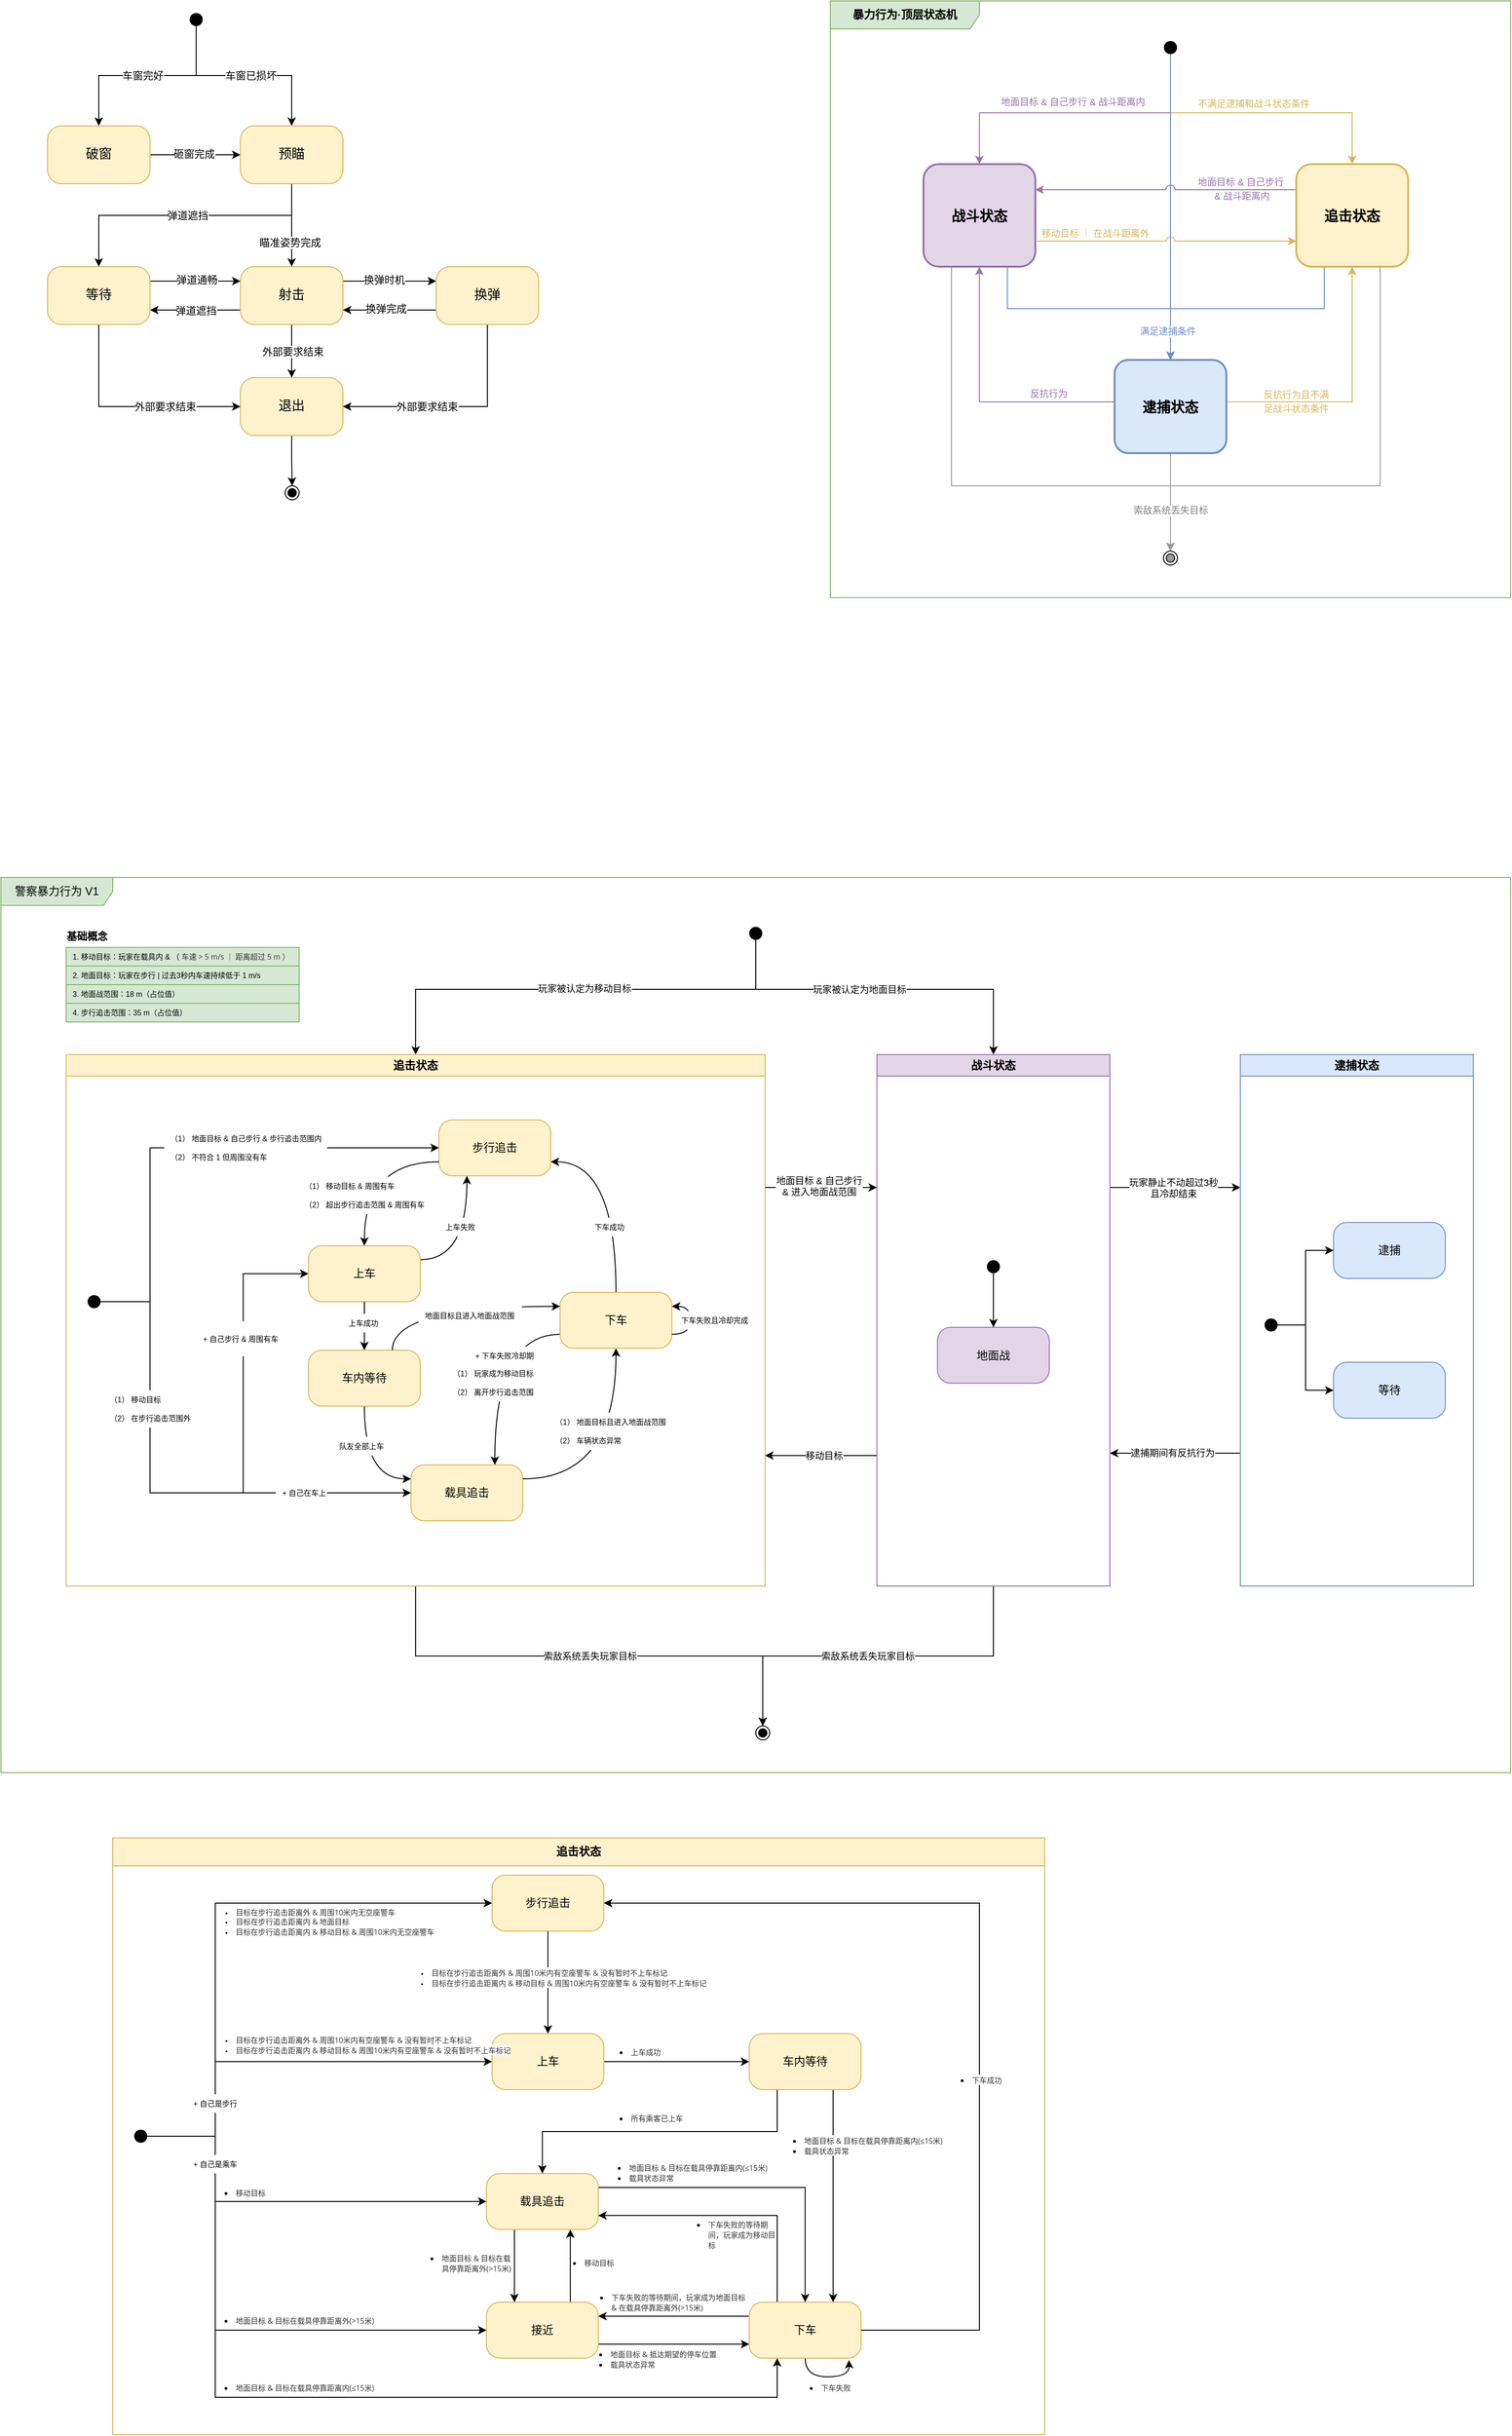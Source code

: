 <mxfile version="28.0.6">
  <diagram name="Page-1" id="58cdce13-f638-feb5-8d6f-7d28b1aa9fa0">
    <mxGraphModel dx="1062" dy="764" grid="1" gridSize="10" guides="1" tooltips="1" connect="1" arrows="1" fold="1" page="1" pageScale="1" pageWidth="2000" pageHeight="2000" background="none" math="0" shadow="0">
      <root>
        <mxCell id="0" />
        <mxCell id="1" parent="0" />
        <mxCell id="SPNhzwns5_C6eNioYxGK-2" value="警察暴力行为 V1" style="shape=umlFrame;whiteSpace=wrap;html=1;pointerEvents=0;width=120;height=30;fillColor=#d5e8d4;strokeColor=#82b366;strokeWidth=1;swimlaneFillColor=default;perimeterSpacing=0;gradientColor=none;shadow=0;" parent="1" vertex="1">
          <mxGeometry x="340" y="980" width="1620" height="960" as="geometry" />
        </mxCell>
        <mxCell id="SPNhzwns5_C6eNioYxGK-37" style="edgeStyle=orthogonalEdgeStyle;rounded=0;orthogonalLoop=1;jettySize=auto;html=1;entryX=0.5;entryY=0;entryDx=0;entryDy=0;" parent="1" source="SPNhzwns5_C6eNioYxGK-3" target="SPNhzwns5_C6eNioYxGK-4" edge="1">
          <mxGeometry relative="1" as="geometry">
            <Array as="points">
              <mxPoint x="1150" y="1100" />
              <mxPoint x="785" y="1100" />
            </Array>
          </mxGeometry>
        </mxCell>
        <mxCell id="SPNhzwns5_C6eNioYxGK-38" value="玩家被认定为移动目标" style="edgeLabel;html=1;align=center;verticalAlign=middle;resizable=0;points=[];fontSize=10;" parent="SPNhzwns5_C6eNioYxGK-37" vertex="1" connectable="0">
          <mxGeometry x="-0.012" y="-2" relative="1" as="geometry">
            <mxPoint y="1" as="offset" />
          </mxGeometry>
        </mxCell>
        <mxCell id="SPNhzwns5_C6eNioYxGK-39" style="edgeStyle=orthogonalEdgeStyle;rounded=0;orthogonalLoop=1;jettySize=auto;html=1;" parent="1" source="SPNhzwns5_C6eNioYxGK-3" target="SPNhzwns5_C6eNioYxGK-6" edge="1">
          <mxGeometry relative="1" as="geometry">
            <Array as="points">
              <mxPoint x="1150" y="1040" />
              <mxPoint x="1150" y="1100" />
              <mxPoint x="1405" y="1100" />
            </Array>
          </mxGeometry>
        </mxCell>
        <mxCell id="SPNhzwns5_C6eNioYxGK-94" value="玩家被认定为地面目标" style="edgeLabel;html=1;align=center;verticalAlign=middle;resizable=0;points=[];fontSize=10;" parent="SPNhzwns5_C6eNioYxGK-39" vertex="1" connectable="0">
          <mxGeometry x="-0.111" y="1" relative="1" as="geometry">
            <mxPoint y="1" as="offset" />
          </mxGeometry>
        </mxCell>
        <mxCell id="SPNhzwns5_C6eNioYxGK-3" value="" style="shape=waypoint;sketch=0;fillStyle=solid;size=6;pointerEvents=1;points=[];fillColor=none;resizable=0;rotatable=0;perimeter=centerPerimeter;snapToPoint=1;strokeWidth=5;" parent="1" vertex="1">
          <mxGeometry x="1140" y="1030" width="20" height="20" as="geometry" />
        </mxCell>
        <mxCell id="SPNhzwns5_C6eNioYxGK-207" value="&lt;font style=&quot;font-size: 10px;&quot;&gt;索敌系统丢失玩家目标&lt;/font&gt;" style="edgeStyle=orthogonalEdgeStyle;rounded=0;orthogonalLoop=1;jettySize=auto;html=1;exitX=0.5;exitY=1;exitDx=0;exitDy=0;entryX=0.5;entryY=0;entryDx=0;entryDy=0;" parent="1" source="SPNhzwns5_C6eNioYxGK-4" target="SPNhzwns5_C6eNioYxGK-206" edge="1">
          <mxGeometry x="0.001" relative="1" as="geometry">
            <mxPoint as="offset" />
          </mxGeometry>
        </mxCell>
        <mxCell id="SPNhzwns5_C6eNioYxGK-4" value="追击状态" style="swimlane;whiteSpace=wrap;html=1;fillColor=#fff2cc;strokeColor=#d6b656;" parent="1" vertex="1">
          <mxGeometry x="410" y="1170" width="750" height="570" as="geometry">
            <mxRectangle x="280" y="1110" width="90" height="30" as="alternateBounds" />
          </mxGeometry>
        </mxCell>
        <mxCell id="SPNhzwns5_C6eNioYxGK-28" style="edgeStyle=orthogonalEdgeStyle;rounded=0;orthogonalLoop=1;jettySize=auto;html=1;entryX=0.5;entryY=0;entryDx=0;entryDy=0;exitX=1;exitY=0.75;exitDx=0;exitDy=0;curved=1;endArrow=none;startFill=1;startArrow=classic;" parent="SPNhzwns5_C6eNioYxGK-4" source="SPNhzwns5_C6eNioYxGK-10" target="SPNhzwns5_C6eNioYxGK-12" edge="1">
          <mxGeometry relative="1" as="geometry">
            <Array as="points">
              <mxPoint x="590" y="115" />
            </Array>
          </mxGeometry>
        </mxCell>
        <mxCell id="SPNhzwns5_C6eNioYxGK-10" value="步行追击" style="rounded=1;whiteSpace=wrap;html=1;arcSize=24;fillColor=#fff2cc;strokeColor=#d6b656;shadow=0;comic=0;labelBackgroundColor=none;fontFamily=Verdana;fontSize=12;align=center;" parent="SPNhzwns5_C6eNioYxGK-4" vertex="1">
          <mxGeometry x="400" y="70" width="120" height="60" as="geometry" />
        </mxCell>
        <mxCell id="SPNhzwns5_C6eNioYxGK-11" value="载具追击" style="rounded=1;whiteSpace=wrap;html=1;arcSize=24;fillColor=#fff2cc;strokeColor=#d6b656;shadow=0;comic=0;labelBackgroundColor=none;fontFamily=Verdana;fontSize=12;align=center;" parent="SPNhzwns5_C6eNioYxGK-4" vertex="1">
          <mxGeometry x="370" y="440" width="120" height="60" as="geometry" />
        </mxCell>
        <mxCell id="SPNhzwns5_C6eNioYxGK-29" style="edgeStyle=orthogonalEdgeStyle;rounded=0;orthogonalLoop=1;jettySize=auto;html=1;entryX=1;entryY=0.25;entryDx=0;entryDy=0;curved=1;exitX=0.5;exitY=1;exitDx=0;exitDy=0;endArrow=none;startFill=1;startArrow=classic;" parent="SPNhzwns5_C6eNioYxGK-4" source="SPNhzwns5_C6eNioYxGK-12" target="SPNhzwns5_C6eNioYxGK-11" edge="1">
          <mxGeometry relative="1" as="geometry" />
        </mxCell>
        <mxCell id="SPNhzwns5_C6eNioYxGK-171" style="edgeStyle=orthogonalEdgeStyle;rounded=0;orthogonalLoop=1;jettySize=auto;html=1;exitX=0;exitY=0.75;exitDx=0;exitDy=0;curved=1;entryX=0.75;entryY=0;entryDx=0;entryDy=0;" parent="SPNhzwns5_C6eNioYxGK-4" source="SPNhzwns5_C6eNioYxGK-12" target="SPNhzwns5_C6eNioYxGK-11" edge="1">
          <mxGeometry relative="1" as="geometry">
            <mxPoint x="440" y="440" as="targetPoint" />
            <Array as="points">
              <mxPoint x="460" y="300" />
            </Array>
          </mxGeometry>
        </mxCell>
        <mxCell id="SPNhzwns5_C6eNioYxGK-12" value="下车" style="rounded=1;whiteSpace=wrap;html=1;arcSize=24;fillColor=#fff2cc;strokeColor=#d6b656;shadow=0;comic=0;labelBackgroundColor=none;fontFamily=Verdana;fontSize=12;align=center;" parent="SPNhzwns5_C6eNioYxGK-4" vertex="1">
          <mxGeometry x="530" y="255" width="120" height="60" as="geometry" />
        </mxCell>
        <mxCell id="SPNhzwns5_C6eNioYxGK-17" style="edgeStyle=orthogonalEdgeStyle;rounded=0;orthogonalLoop=1;jettySize=auto;html=1;entryX=0;entryY=0.5;entryDx=0;entryDy=0;" parent="SPNhzwns5_C6eNioYxGK-4" source="SPNhzwns5_C6eNioYxGK-14" target="SPNhzwns5_C6eNioYxGK-11" edge="1">
          <mxGeometry relative="1" as="geometry">
            <Array as="points">
              <mxPoint x="90" y="265" />
              <mxPoint x="90" y="470" />
            </Array>
          </mxGeometry>
        </mxCell>
        <mxCell id="SPNhzwns5_C6eNioYxGK-33" style="edgeStyle=orthogonalEdgeStyle;rounded=0;orthogonalLoop=1;jettySize=auto;html=1;entryX=0;entryY=0.5;entryDx=0;entryDy=0;" parent="SPNhzwns5_C6eNioYxGK-4" source="SPNhzwns5_C6eNioYxGK-14" target="SPNhzwns5_C6eNioYxGK-10" edge="1">
          <mxGeometry relative="1" as="geometry">
            <Array as="points">
              <mxPoint x="90" y="265" />
              <mxPoint x="90" y="100" />
            </Array>
          </mxGeometry>
        </mxCell>
        <mxCell id="SPNhzwns5_C6eNioYxGK-181" style="edgeStyle=orthogonalEdgeStyle;rounded=0;orthogonalLoop=1;jettySize=auto;html=1;entryX=0;entryY=0.5;entryDx=0;entryDy=0;" parent="SPNhzwns5_C6eNioYxGK-4" source="SPNhzwns5_C6eNioYxGK-14" target="SPNhzwns5_C6eNioYxGK-13" edge="1">
          <mxGeometry relative="1" as="geometry">
            <Array as="points">
              <mxPoint x="90" y="265" />
              <mxPoint x="90" y="470" />
              <mxPoint x="190" y="470" />
              <mxPoint x="190" y="235" />
            </Array>
          </mxGeometry>
        </mxCell>
        <mxCell id="SPNhzwns5_C6eNioYxGK-14" value="" style="shape=waypoint;sketch=0;fillStyle=solid;size=6;pointerEvents=1;points=[];fillColor=none;resizable=0;rotatable=0;perimeter=centerPerimeter;snapToPoint=1;strokeWidth=5;" parent="SPNhzwns5_C6eNioYxGK-4" vertex="1">
          <mxGeometry x="20" y="255" width="20" height="20" as="geometry" />
        </mxCell>
        <mxCell id="SPNhzwns5_C6eNioYxGK-32" style="edgeStyle=orthogonalEdgeStyle;rounded=0;orthogonalLoop=1;jettySize=auto;html=1;curved=1;exitX=0.5;exitY=0;exitDx=0;exitDy=0;startArrow=classic;startFill=1;endArrow=none;entryX=0;entryY=0.75;entryDx=0;entryDy=0;" parent="SPNhzwns5_C6eNioYxGK-4" source="SPNhzwns5_C6eNioYxGK-13" target="SPNhzwns5_C6eNioYxGK-10" edge="1">
          <mxGeometry relative="1" as="geometry">
            <mxPoint x="360" y="110" as="targetPoint" />
            <Array as="points">
              <mxPoint x="320" y="115" />
            </Array>
          </mxGeometry>
        </mxCell>
        <mxCell id="SPNhzwns5_C6eNioYxGK-168" style="edgeStyle=orthogonalEdgeStyle;rounded=0;orthogonalLoop=1;jettySize=auto;html=1;exitX=1;exitY=0.25;exitDx=0;exitDy=0;entryX=0.25;entryY=1;entryDx=0;entryDy=0;curved=1;" parent="SPNhzwns5_C6eNioYxGK-4" source="SPNhzwns5_C6eNioYxGK-13" target="SPNhzwns5_C6eNioYxGK-10" edge="1">
          <mxGeometry relative="1" as="geometry" />
        </mxCell>
        <mxCell id="SPNhzwns5_C6eNioYxGK-13" value="上车" style="rounded=1;whiteSpace=wrap;html=1;arcSize=24;fillColor=#fff2cc;strokeColor=#d6b656;shadow=0;comic=0;labelBackgroundColor=none;fontFamily=Verdana;fontSize=12;align=center;" parent="SPNhzwns5_C6eNioYxGK-4" vertex="1">
          <mxGeometry x="260" y="205" width="120" height="60" as="geometry" />
        </mxCell>
        <mxCell id="SPNhzwns5_C6eNioYxGK-123" value="" style="shape=table;startSize=0;container=1;collapsible=0;childLayout=tableLayout;fontSize=6;fillColor=default;strokeColor=none;spacing=0;spacingTop=0;html=1;swimlaneFillColor=none;rounded=1;gradientColor=none;fillStyle=auto;" parent="SPNhzwns5_C6eNioYxGK-4" vertex="1">
          <mxGeometry x="249" y="131" width="140" height="40" as="geometry" />
        </mxCell>
        <mxCell id="SPNhzwns5_C6eNioYxGK-124" value="" style="shape=tableRow;horizontal=0;startSize=0;swimlaneHead=0;swimlaneBody=0;strokeColor=inherit;top=0;left=0;bottom=0;right=0;collapsible=0;dropTarget=0;fillColor=none;points=[[0,0.5],[1,0.5]];portConstraint=eastwest;fontSize=16;" parent="SPNhzwns5_C6eNioYxGK-123" vertex="1">
          <mxGeometry width="140" height="20" as="geometry" />
        </mxCell>
        <mxCell id="SPNhzwns5_C6eNioYxGK-125" value="（1） 移动目标 &amp;amp; 周围有车" style="shape=partialRectangle;html=1;whiteSpace=wrap;connectable=0;strokeColor=inherit;overflow=hidden;fillColor=none;top=0;left=0;bottom=0;right=0;pointerEvents=1;fontSize=8;align=left;spacingLeft=5;spacingBottom=0;labelBorderColor=none;labelBackgroundColor=none;" parent="SPNhzwns5_C6eNioYxGK-124" vertex="1">
          <mxGeometry width="140" height="20" as="geometry">
            <mxRectangle width="140" height="20" as="alternateBounds" />
          </mxGeometry>
        </mxCell>
        <mxCell id="SPNhzwns5_C6eNioYxGK-126" value="" style="shape=tableRow;horizontal=0;startSize=0;swimlaneHead=0;swimlaneBody=0;strokeColor=inherit;top=0;left=0;bottom=0;right=0;collapsible=0;dropTarget=0;fillColor=none;points=[[0,0.5],[1,0.5]];portConstraint=eastwest;fontSize=16;" parent="SPNhzwns5_C6eNioYxGK-123" vertex="1">
          <mxGeometry y="20" width="140" height="20" as="geometry" />
        </mxCell>
        <mxCell id="SPNhzwns5_C6eNioYxGK-127" value="（2） 超出步行追击范围 &amp;amp; 周围有车" style="shape=partialRectangle;html=1;whiteSpace=wrap;connectable=0;strokeColor=inherit;overflow=hidden;fillColor=none;top=0;left=0;bottom=0;right=0;pointerEvents=1;fontSize=8;align=left;spacingLeft=5;spacingBottom=0;labelBorderColor=none;labelBackgroundColor=none;" parent="SPNhzwns5_C6eNioYxGK-126" vertex="1">
          <mxGeometry width="140" height="20" as="geometry">
            <mxRectangle width="140" height="20" as="alternateBounds" />
          </mxGeometry>
        </mxCell>
        <mxCell id="SPNhzwns5_C6eNioYxGK-73" value="" style="shape=table;startSize=0;container=1;collapsible=0;childLayout=tableLayout;fontSize=6;fillColor=default;strokeColor=none;spacing=0;spacingTop=0;html=1;swimlaneFillColor=none;rounded=1;gradientColor=none;fillStyle=auto;" parent="SPNhzwns5_C6eNioYxGK-4" vertex="1">
          <mxGeometry x="518" y="384" width="160" height="40" as="geometry" />
        </mxCell>
        <mxCell id="SPNhzwns5_C6eNioYxGK-74" value="" style="shape=tableRow;horizontal=0;startSize=0;swimlaneHead=0;swimlaneBody=0;strokeColor=inherit;top=0;left=0;bottom=0;right=0;collapsible=0;dropTarget=0;fillColor=none;points=[[0,0.5],[1,0.5]];portConstraint=eastwest;fontSize=16;" parent="SPNhzwns5_C6eNioYxGK-73" vertex="1">
          <mxGeometry width="160" height="20" as="geometry" />
        </mxCell>
        <mxCell id="SPNhzwns5_C6eNioYxGK-75" value="（1） 地面目标且进入地面战范围" style="shape=partialRectangle;html=1;whiteSpace=wrap;connectable=0;strokeColor=inherit;overflow=hidden;fillColor=none;top=0;left=0;bottom=0;right=0;pointerEvents=1;fontSize=8;align=left;spacingLeft=5;spacingBottom=0;labelBorderColor=none;labelBackgroundColor=none;" parent="SPNhzwns5_C6eNioYxGK-74" vertex="1">
          <mxGeometry width="160" height="20" as="geometry">
            <mxRectangle width="160" height="20" as="alternateBounds" />
          </mxGeometry>
        </mxCell>
        <mxCell id="SPNhzwns5_C6eNioYxGK-76" value="" style="shape=tableRow;horizontal=0;startSize=0;swimlaneHead=0;swimlaneBody=0;strokeColor=inherit;top=0;left=0;bottom=0;right=0;collapsible=0;dropTarget=0;fillColor=none;points=[[0,0.5],[1,0.5]];portConstraint=eastwest;fontSize=16;" parent="SPNhzwns5_C6eNioYxGK-73" vertex="1">
          <mxGeometry y="20" width="160" height="20" as="geometry" />
        </mxCell>
        <mxCell id="SPNhzwns5_C6eNioYxGK-77" value="（2） 车辆状态异常" style="shape=partialRectangle;html=1;whiteSpace=wrap;connectable=0;strokeColor=inherit;overflow=hidden;fillColor=none;top=0;left=0;bottom=0;right=0;pointerEvents=1;fontSize=8;align=left;spacingLeft=5;spacingBottom=0;labelBorderColor=none;labelBackgroundColor=none;" parent="SPNhzwns5_C6eNioYxGK-76" vertex="1">
          <mxGeometry width="160" height="20" as="geometry">
            <mxRectangle width="160" height="20" as="alternateBounds" />
          </mxGeometry>
        </mxCell>
        <mxCell id="SPNhzwns5_C6eNioYxGK-169" value="上车失败" style="shape=partialRectangle;html=1;whiteSpace=wrap;connectable=0;strokeColor=inherit;overflow=hidden;fillColor=default;top=0;left=0;bottom=0;right=0;pointerEvents=1;fontSize=8;align=left;spacingLeft=5;spacingBottom=0;labelBorderColor=none;labelBackgroundColor=none;" parent="SPNhzwns5_C6eNioYxGK-4" vertex="1">
          <mxGeometry x="400" y="175" width="40" height="20" as="geometry">
            <mxRectangle width="140" height="20" as="alternateBounds" />
          </mxGeometry>
        </mxCell>
        <mxCell id="SPNhzwns5_C6eNioYxGK-170" value="下车成功" style="shape=partialRectangle;html=1;whiteSpace=wrap;connectable=0;strokeColor=inherit;overflow=hidden;fillColor=default;top=0;left=0;bottom=0;right=0;pointerEvents=1;fontSize=8;align=left;spacingLeft=5;spacingBottom=0;labelBorderColor=none;labelBackgroundColor=none;" parent="SPNhzwns5_C6eNioYxGK-4" vertex="1">
          <mxGeometry x="560" y="175" width="40" height="20" as="geometry">
            <mxRectangle width="140" height="20" as="alternateBounds" />
          </mxGeometry>
        </mxCell>
        <mxCell id="SPNhzwns5_C6eNioYxGK-188" value="" style="shape=table;startSize=0;container=1;collapsible=0;childLayout=tableLayout;fontSize=6;fillColor=default;strokeColor=none;spacing=0;spacingTop=0;html=1;swimlaneFillColor=none;rounded=1;gradientColor=none;fillStyle=auto;" parent="SPNhzwns5_C6eNioYxGK-4" vertex="1">
          <mxGeometry x="140" y="286" width="93" height="37.5" as="geometry" />
        </mxCell>
        <mxCell id="SPNhzwns5_C6eNioYxGK-189" value="" style="shape=tableRow;horizontal=0;startSize=0;swimlaneHead=0;swimlaneBody=0;strokeColor=inherit;top=0;left=0;bottom=0;right=0;collapsible=0;dropTarget=0;fillColor=none;points=[[0,0.5],[1,0.5]];portConstraint=eastwest;fontSize=16;" parent="SPNhzwns5_C6eNioYxGK-188" vertex="1">
          <mxGeometry width="93" height="38" as="geometry" />
        </mxCell>
        <mxCell id="SPNhzwns5_C6eNioYxGK-190" value="+ 自己步行 &amp;amp; 周围有车" style="shape=partialRectangle;html=1;whiteSpace=wrap;connectable=0;strokeColor=inherit;overflow=hidden;fillColor=none;top=0;left=0;bottom=0;right=0;pointerEvents=1;fontSize=8;align=left;spacingLeft=5;spacingBottom=0;labelBorderColor=none;labelBackgroundColor=none;" parent="SPNhzwns5_C6eNioYxGK-189" vertex="1">
          <mxGeometry width="93" height="38" as="geometry">
            <mxRectangle width="93" height="38" as="alternateBounds" />
          </mxGeometry>
        </mxCell>
        <mxCell id="SPNhzwns5_C6eNioYxGK-200" style="edgeStyle=orthogonalEdgeStyle;rounded=0;orthogonalLoop=1;jettySize=auto;html=1;exitX=1;exitY=0.75;exitDx=0;exitDy=0;entryX=1;entryY=0.25;entryDx=0;entryDy=0;curved=1;" parent="SPNhzwns5_C6eNioYxGK-4" source="SPNhzwns5_C6eNioYxGK-12" target="SPNhzwns5_C6eNioYxGK-12" edge="1">
          <mxGeometry relative="1" as="geometry">
            <Array as="points">
              <mxPoint x="670" y="300" />
              <mxPoint x="670" y="270" />
            </Array>
          </mxGeometry>
        </mxCell>
        <mxCell id="SPNhzwns5_C6eNioYxGK-41" style="edgeStyle=orthogonalEdgeStyle;rounded=0;orthogonalLoop=1;jettySize=auto;html=1;exitX=1;exitY=0.25;exitDx=0;exitDy=0;entryX=0;entryY=0.25;entryDx=0;entryDy=0;" parent="1" source="SPNhzwns5_C6eNioYxGK-6" target="SPNhzwns5_C6eNioYxGK-7" edge="1">
          <mxGeometry relative="1" as="geometry" />
        </mxCell>
        <mxCell id="SPNhzwns5_C6eNioYxGK-42" value="玩家静止不动超过3秒&lt;br&gt;且冷却结束" style="edgeLabel;html=1;align=center;verticalAlign=middle;resizable=0;points=[];fontSize=10;" parent="SPNhzwns5_C6eNioYxGK-41" vertex="1" connectable="0">
          <mxGeometry x="-0.045" y="1" relative="1" as="geometry">
            <mxPoint x="1" y="1" as="offset" />
          </mxGeometry>
        </mxCell>
        <mxCell id="SPNhzwns5_C6eNioYxGK-51" style="edgeStyle=orthogonalEdgeStyle;rounded=0;orthogonalLoop=1;jettySize=auto;html=1;entryX=1;entryY=0.25;entryDx=0;entryDy=0;startArrow=classic;startFill=1;endArrow=none;exitX=0;exitY=0.25;exitDx=0;exitDy=0;" parent="1" source="SPNhzwns5_C6eNioYxGK-6" target="SPNhzwns5_C6eNioYxGK-4" edge="1">
          <mxGeometry relative="1" as="geometry">
            <Array as="points">
              <mxPoint x="1170" y="1313" />
              <mxPoint x="1140" y="1313" />
            </Array>
          </mxGeometry>
        </mxCell>
        <mxCell id="SPNhzwns5_C6eNioYxGK-54" value="地面目标 &amp; 自己步行&#xa;&amp; 进入地面战范围" style="edgeLabel;align=center;verticalAlign=middle;resizable=0;points=[];fontSize=10;" parent="SPNhzwns5_C6eNioYxGK-51" vertex="1" connectable="0">
          <mxGeometry x="-0.334" y="-2" relative="1" as="geometry">
            <mxPoint x="-22" as="offset" />
          </mxGeometry>
        </mxCell>
        <mxCell id="SPNhzwns5_C6eNioYxGK-58" style="edgeStyle=orthogonalEdgeStyle;rounded=0;orthogonalLoop=1;jettySize=auto;html=1;exitX=0;exitY=0.75;exitDx=0;exitDy=0;" parent="1" source="SPNhzwns5_C6eNioYxGK-6" edge="1">
          <mxGeometry relative="1" as="geometry">
            <mxPoint x="1280" y="1707.5" as="sourcePoint" />
            <mxPoint x="1160" y="1600" as="targetPoint" />
            <Array as="points">
              <mxPoint x="1280" y="1600" />
            </Array>
          </mxGeometry>
        </mxCell>
        <mxCell id="SPNhzwns5_C6eNioYxGK-92" value="移动目标" style="edgeLabel;html=1;align=center;verticalAlign=middle;resizable=0;points=[];fontSize=10;" parent="SPNhzwns5_C6eNioYxGK-58" vertex="1" connectable="0">
          <mxGeometry x="0.514" y="-1" relative="1" as="geometry">
            <mxPoint x="33" y="1" as="offset" />
          </mxGeometry>
        </mxCell>
        <mxCell id="SPNhzwns5_C6eNioYxGK-208" style="edgeStyle=orthogonalEdgeStyle;rounded=0;orthogonalLoop=1;jettySize=auto;html=1;exitX=0.5;exitY=1;exitDx=0;exitDy=0;entryX=0.5;entryY=0;entryDx=0;entryDy=0;" parent="1" source="SPNhzwns5_C6eNioYxGK-6" target="SPNhzwns5_C6eNioYxGK-206" edge="1">
          <mxGeometry relative="1" as="geometry" />
        </mxCell>
        <mxCell id="SPNhzwns5_C6eNioYxGK-209" value="&lt;span&gt;索敌系统丢失玩家目标&lt;/span&gt;" style="edgeLabel;html=1;align=center;verticalAlign=middle;resizable=0;points=[];fontSize=10;" parent="SPNhzwns5_C6eNioYxGK-208" vertex="1" connectable="0">
          <mxGeometry x="0.059" relative="1" as="geometry">
            <mxPoint as="offset" />
          </mxGeometry>
        </mxCell>
        <mxCell id="SPNhzwns5_C6eNioYxGK-6" value="战斗状态" style="swimlane;whiteSpace=wrap;html=1;fillColor=#e1d5e7;strokeColor=#9673a6;" parent="1" vertex="1">
          <mxGeometry x="1280" y="1170" width="250" height="570" as="geometry" />
        </mxCell>
        <mxCell id="SPNhzwns5_C6eNioYxGK-35" value="地面战" style="rounded=1;whiteSpace=wrap;html=1;arcSize=24;fillColor=#e1d5e7;strokeColor=#9673a6;shadow=0;comic=0;labelBackgroundColor=none;fontFamily=Verdana;fontSize=12;align=center;" parent="SPNhzwns5_C6eNioYxGK-6" vertex="1">
          <mxGeometry x="65" y="292.5" width="120" height="60" as="geometry" />
        </mxCell>
        <mxCell id="SPNhzwns5_C6eNioYxGK-108" style="edgeStyle=orthogonalEdgeStyle;rounded=0;orthogonalLoop=1;jettySize=auto;html=1;entryX=0.5;entryY=0;entryDx=0;entryDy=0;" parent="SPNhzwns5_C6eNioYxGK-6" source="SPNhzwns5_C6eNioYxGK-107" target="SPNhzwns5_C6eNioYxGK-35" edge="1">
          <mxGeometry relative="1" as="geometry" />
        </mxCell>
        <mxCell id="SPNhzwns5_C6eNioYxGK-107" value="" style="shape=waypoint;sketch=0;fillStyle=solid;size=6;pointerEvents=1;points=[];fillColor=none;resizable=0;rotatable=0;perimeter=centerPerimeter;snapToPoint=1;strokeWidth=5;fontSize=1;" parent="SPNhzwns5_C6eNioYxGK-6" vertex="1">
          <mxGeometry x="115" y="217.5" width="20" height="20" as="geometry" />
        </mxCell>
        <mxCell id="SPNhzwns5_C6eNioYxGK-55" style="edgeStyle=orthogonalEdgeStyle;rounded=0;orthogonalLoop=1;jettySize=auto;html=1;exitX=0;exitY=0.75;exitDx=0;exitDy=0;entryX=1;entryY=0.75;entryDx=0;entryDy=0;" parent="1" source="SPNhzwns5_C6eNioYxGK-7" target="SPNhzwns5_C6eNioYxGK-6" edge="1">
          <mxGeometry relative="1" as="geometry" />
        </mxCell>
        <mxCell id="SPNhzwns5_C6eNioYxGK-56" value="逮捕期间有反抗行为" style="edgeLabel;html=1;align=center;verticalAlign=middle;resizable=0;points=[];fontSize=10;" parent="SPNhzwns5_C6eNioYxGK-55" vertex="1" connectable="0">
          <mxGeometry x="0.045" relative="1" as="geometry">
            <mxPoint y="-1" as="offset" />
          </mxGeometry>
        </mxCell>
        <mxCell id="SPNhzwns5_C6eNioYxGK-7" value="逮捕状态" style="swimlane;whiteSpace=wrap;html=1;fillColor=#dae8fc;strokeColor=#6c8ebf;" parent="1" vertex="1">
          <mxGeometry x="1670" y="1170" width="250" height="570" as="geometry" />
        </mxCell>
        <mxCell id="SPNhzwns5_C6eNioYxGK-36" value="逮捕" style="rounded=1;whiteSpace=wrap;html=1;arcSize=24;fillColor=#dae8fc;strokeColor=#6c8ebf;shadow=0;comic=0;labelBackgroundColor=none;fontFamily=Verdana;fontSize=12;align=center;" parent="SPNhzwns5_C6eNioYxGK-7" vertex="1">
          <mxGeometry x="100" y="180" width="120" height="60" as="geometry" />
        </mxCell>
        <mxCell id="SPNhzwns5_C6eNioYxGK-165" style="edgeStyle=orthogonalEdgeStyle;rounded=0;orthogonalLoop=1;jettySize=auto;html=1;entryX=0;entryY=0.5;entryDx=0;entryDy=0;" parent="SPNhzwns5_C6eNioYxGK-7" source="SPNhzwns5_C6eNioYxGK-109" target="SPNhzwns5_C6eNioYxGK-36" edge="1">
          <mxGeometry relative="1" as="geometry">
            <Array as="points">
              <mxPoint x="70" y="290" />
              <mxPoint x="70" y="210" />
            </Array>
          </mxGeometry>
        </mxCell>
        <mxCell id="SPNhzwns5_C6eNioYxGK-166" style="edgeStyle=orthogonalEdgeStyle;rounded=0;orthogonalLoop=1;jettySize=auto;html=1;entryX=0;entryY=0.5;entryDx=0;entryDy=0;" parent="SPNhzwns5_C6eNioYxGK-7" source="SPNhzwns5_C6eNioYxGK-109" target="SPNhzwns5_C6eNioYxGK-163" edge="1">
          <mxGeometry relative="1" as="geometry">
            <Array as="points">
              <mxPoint x="70" y="290" />
              <mxPoint x="70" y="360" />
            </Array>
          </mxGeometry>
        </mxCell>
        <mxCell id="SPNhzwns5_C6eNioYxGK-109" value="" style="shape=waypoint;sketch=0;fillStyle=solid;size=6;pointerEvents=1;points=[];fillColor=none;resizable=0;rotatable=0;perimeter=centerPerimeter;snapToPoint=1;strokeWidth=5;" parent="SPNhzwns5_C6eNioYxGK-7" vertex="1">
          <mxGeometry x="23" y="280" width="20" height="20" as="geometry" />
        </mxCell>
        <mxCell id="SPNhzwns5_C6eNioYxGK-163" value="等待" style="rounded=1;whiteSpace=wrap;html=1;arcSize=24;fillColor=#dae8fc;strokeColor=#6c8ebf;shadow=0;comic=0;labelBackgroundColor=none;fontFamily=Verdana;fontSize=12;align=center;" parent="SPNhzwns5_C6eNioYxGK-7" vertex="1">
          <mxGeometry x="100" y="330" width="120" height="60" as="geometry" />
        </mxCell>
        <mxCell id="SPNhzwns5_C6eNioYxGK-97" value="" style="shape=table;startSize=0;container=1;collapsible=0;childLayout=tableLayout;fontSize=6;fillColor=#d5e8d4;strokeColor=#82b366;spacing=0;spacingTop=0;html=1;swimlaneFillColor=none;rounded=1;fillStyle=auto;" parent="1" vertex="1">
          <mxGeometry x="410" y="1055" width="250" height="80" as="geometry" />
        </mxCell>
        <mxCell id="SPNhzwns5_C6eNioYxGK-98" value="" style="shape=tableRow;horizontal=0;startSize=0;swimlaneHead=0;swimlaneBody=0;strokeColor=inherit;top=0;left=0;bottom=0;right=0;collapsible=0;dropTarget=0;fillColor=none;points=[[0,0.5],[1,0.5]];portConstraint=eastwest;fontSize=16;" parent="SPNhzwns5_C6eNioYxGK-97" vertex="1">
          <mxGeometry width="250" height="20" as="geometry" />
        </mxCell>
        <mxCell id="SPNhzwns5_C6eNioYxGK-99" value="1. 移动目标：玩家在载具内 &amp;amp; （&amp;nbsp;&lt;span style=&quot;white-space-collapse: preserve; caret-color: rgb(0, 122, 255); color: rgb(51, 51, 51); font-family: &amp;quot;Open Sans&amp;quot;, &amp;quot;Clear Sans&amp;quot;, &amp;quot;Helvetica Neue&amp;quot;, Helvetica, Arial, &amp;quot;Segoe UI Emoji&amp;quot;, sans-serif; orphans: 4;&quot;&gt;车速 &amp;gt; 5 m/s ｜ 距离超过 5 m ）&lt;/span&gt;" style="shape=partialRectangle;html=1;whiteSpace=wrap;connectable=0;strokeColor=inherit;overflow=hidden;fillColor=none;top=0;left=0;bottom=0;right=0;pointerEvents=1;fontSize=8;align=left;spacingLeft=5;spacingBottom=0;labelBorderColor=none;labelBackgroundColor=none;" parent="SPNhzwns5_C6eNioYxGK-98" vertex="1">
          <mxGeometry width="250" height="20" as="geometry">
            <mxRectangle width="250" height="20" as="alternateBounds" />
          </mxGeometry>
        </mxCell>
        <mxCell id="SPNhzwns5_C6eNioYxGK-100" value="" style="shape=tableRow;horizontal=0;startSize=0;swimlaneHead=0;swimlaneBody=0;strokeColor=inherit;top=0;left=0;bottom=0;right=0;collapsible=0;dropTarget=0;fillColor=none;points=[[0,0.5],[1,0.5]];portConstraint=eastwest;fontSize=16;" parent="SPNhzwns5_C6eNioYxGK-97" vertex="1">
          <mxGeometry y="20" width="250" height="20" as="geometry" />
        </mxCell>
        <mxCell id="SPNhzwns5_C6eNioYxGK-101" value="2. 地面目标：玩家在步行 | 过去3秒内车速持续低于 1 m/s" style="shape=partialRectangle;html=1;whiteSpace=wrap;connectable=0;strokeColor=inherit;overflow=hidden;fillColor=none;top=0;left=0;bottom=0;right=0;pointerEvents=1;fontSize=8;align=left;spacingLeft=5;spacingBottom=0;labelBorderColor=none;labelBackgroundColor=none;" parent="SPNhzwns5_C6eNioYxGK-100" vertex="1">
          <mxGeometry width="250" height="20" as="geometry">
            <mxRectangle width="250" height="20" as="alternateBounds" />
          </mxGeometry>
        </mxCell>
        <mxCell id="SPNhzwns5_C6eNioYxGK-102" style="shape=tableRow;horizontal=0;startSize=0;swimlaneHead=0;swimlaneBody=0;strokeColor=inherit;top=0;left=0;bottom=0;right=0;collapsible=0;dropTarget=0;fillColor=none;points=[[0,0.5],[1,0.5]];portConstraint=eastwest;fontSize=16;" parent="SPNhzwns5_C6eNioYxGK-97" vertex="1">
          <mxGeometry y="40" width="250" height="20" as="geometry" />
        </mxCell>
        <mxCell id="SPNhzwns5_C6eNioYxGK-103" value="3. 地面战范围：18 m（占位值）" style="shape=partialRectangle;html=1;whiteSpace=wrap;connectable=0;strokeColor=inherit;overflow=hidden;fillColor=none;top=0;left=0;bottom=0;right=0;pointerEvents=1;fontSize=8;align=left;spacingLeft=5;spacingBottom=0;labelBorderColor=none;labelBackgroundColor=none;" parent="SPNhzwns5_C6eNioYxGK-102" vertex="1">
          <mxGeometry width="250" height="20" as="geometry">
            <mxRectangle width="250" height="20" as="alternateBounds" />
          </mxGeometry>
        </mxCell>
        <mxCell id="SPNhzwns5_C6eNioYxGK-111" style="shape=tableRow;horizontal=0;startSize=0;swimlaneHead=0;swimlaneBody=0;strokeColor=inherit;top=0;left=0;bottom=0;right=0;collapsible=0;dropTarget=0;fillColor=none;points=[[0,0.5],[1,0.5]];portConstraint=eastwest;fontSize=16;" parent="SPNhzwns5_C6eNioYxGK-97" vertex="1">
          <mxGeometry y="60" width="250" height="20" as="geometry" />
        </mxCell>
        <mxCell id="SPNhzwns5_C6eNioYxGK-112" value="4. 步行追击范围：35 m（占位值）" style="shape=partialRectangle;html=1;whiteSpace=wrap;connectable=0;strokeColor=inherit;overflow=hidden;fillColor=none;top=0;left=0;bottom=0;right=0;pointerEvents=1;fontSize=8;align=left;spacingLeft=5;spacingBottom=0;labelBorderColor=none;labelBackgroundColor=none;" parent="SPNhzwns5_C6eNioYxGK-111" vertex="1">
          <mxGeometry width="250" height="20" as="geometry">
            <mxRectangle width="250" height="20" as="alternateBounds" />
          </mxGeometry>
        </mxCell>
        <mxCell id="SPNhzwns5_C6eNioYxGK-106" value="基础概念" style="text;strokeColor=none;fillColor=none;html=1;fontSize=11;fontStyle=1;verticalAlign=middle;align=center;" parent="1" vertex="1">
          <mxGeometry x="382" y="1023" width="100" height="40" as="geometry" />
        </mxCell>
        <mxCell id="SPNhzwns5_C6eNioYxGK-113" value="" style="shape=table;startSize=0;container=1;collapsible=0;childLayout=tableLayout;fontSize=6;fillColor=default;strokeColor=none;spacing=0;spacingTop=0;html=1;swimlaneFillColor=none;rounded=1;gradientColor=none;fillStyle=auto;" parent="1" vertex="1">
          <mxGeometry x="515.25" y="1250" width="174.75" height="40" as="geometry" />
        </mxCell>
        <mxCell id="SPNhzwns5_C6eNioYxGK-114" value="" style="shape=tableRow;horizontal=0;startSize=0;swimlaneHead=0;swimlaneBody=0;strokeColor=inherit;top=0;left=0;bottom=0;right=0;collapsible=0;dropTarget=0;fillColor=none;points=[[0,0.5],[1,0.5]];portConstraint=eastwest;fontSize=16;" parent="SPNhzwns5_C6eNioYxGK-113" vertex="1">
          <mxGeometry width="174.75" height="20" as="geometry" />
        </mxCell>
        <mxCell id="SPNhzwns5_C6eNioYxGK-115" value="（1） 地面目标 &amp;amp; 自己步行 &amp;amp; 步行追击范围内" style="shape=partialRectangle;html=1;whiteSpace=wrap;connectable=0;strokeColor=inherit;overflow=hidden;fillColor=none;top=0;left=0;bottom=0;right=0;pointerEvents=1;fontSize=8;align=left;spacingLeft=5;spacingBottom=0;labelBorderColor=none;labelBackgroundColor=none;" parent="SPNhzwns5_C6eNioYxGK-114" vertex="1">
          <mxGeometry width="175" height="20" as="geometry">
            <mxRectangle width="175" height="20" as="alternateBounds" />
          </mxGeometry>
        </mxCell>
        <mxCell id="SPNhzwns5_C6eNioYxGK-179" style="shape=tableRow;horizontal=0;startSize=0;swimlaneHead=0;swimlaneBody=0;strokeColor=inherit;top=0;left=0;bottom=0;right=0;collapsible=0;dropTarget=0;fillColor=none;points=[[0,0.5],[1,0.5]];portConstraint=eastwest;fontSize=16;" parent="SPNhzwns5_C6eNioYxGK-113" vertex="1">
          <mxGeometry y="20" width="174.75" height="20" as="geometry" />
        </mxCell>
        <mxCell id="SPNhzwns5_C6eNioYxGK-180" value="（2） 不符合 1 但周围没有车" style="shape=partialRectangle;html=1;whiteSpace=wrap;connectable=0;strokeColor=inherit;overflow=hidden;fillColor=none;top=0;left=0;bottom=0;right=0;pointerEvents=1;fontSize=8;align=left;spacingLeft=5;spacingBottom=0;labelBorderColor=none;labelBackgroundColor=none;" parent="SPNhzwns5_C6eNioYxGK-179" vertex="1">
          <mxGeometry width="175" height="20" as="geometry">
            <mxRectangle width="175" height="20" as="alternateBounds" />
          </mxGeometry>
        </mxCell>
        <mxCell id="SPNhzwns5_C6eNioYxGK-140" style="edgeStyle=orthogonalEdgeStyle;rounded=0;orthogonalLoop=1;jettySize=auto;html=1;entryX=0;entryY=0.25;entryDx=0;entryDy=0;curved=1;exitX=0.5;exitY=1;exitDx=0;exitDy=0;" parent="1" source="SPNhzwns5_C6eNioYxGK-134" target="SPNhzwns5_C6eNioYxGK-11" edge="1">
          <mxGeometry relative="1" as="geometry" />
        </mxCell>
        <mxCell id="SPNhzwns5_C6eNioYxGK-134" value="车内等待" style="rounded=1;whiteSpace=wrap;html=1;arcSize=24;fillColor=#fff2cc;strokeColor=#d6b656;shadow=0;comic=0;labelBackgroundColor=none;fontFamily=Verdana;fontSize=12;align=center;" parent="1" vertex="1">
          <mxGeometry x="670" y="1487" width="120" height="60" as="geometry" />
        </mxCell>
        <mxCell id="SPNhzwns5_C6eNioYxGK-141" value="" style="shape=table;startSize=0;container=1;collapsible=0;childLayout=tableLayout;fontSize=6;fillColor=default;strokeColor=none;spacing=0;spacingTop=0;html=1;swimlaneFillColor=none;rounded=1;gradientColor=none;fillStyle=auto;" parent="1" vertex="1">
          <mxGeometry x="696" y="1580" width="60" height="20" as="geometry" />
        </mxCell>
        <mxCell id="SPNhzwns5_C6eNioYxGK-142" value="" style="shape=tableRow;horizontal=0;startSize=0;swimlaneHead=0;swimlaneBody=0;strokeColor=inherit;top=0;left=0;bottom=0;right=0;collapsible=0;dropTarget=0;fillColor=none;points=[[0,0.5],[1,0.5]];portConstraint=eastwest;fontSize=16;" parent="SPNhzwns5_C6eNioYxGK-141" vertex="1">
          <mxGeometry width="60" height="20" as="geometry" />
        </mxCell>
        <mxCell id="SPNhzwns5_C6eNioYxGK-143" value="队友全部上车" style="shape=partialRectangle;html=1;whiteSpace=wrap;connectable=0;strokeColor=inherit;overflow=hidden;fillColor=none;top=0;left=0;bottom=0;right=0;pointerEvents=1;fontSize=8;align=left;spacingLeft=5;spacingBottom=0;labelBorderColor=none;labelBackgroundColor=none;" parent="SPNhzwns5_C6eNioYxGK-142" vertex="1">
          <mxGeometry width="60" height="20" as="geometry">
            <mxRectangle width="60" height="20" as="alternateBounds" />
          </mxGeometry>
        </mxCell>
        <mxCell id="SPNhzwns5_C6eNioYxGK-156" style="edgeStyle=orthogonalEdgeStyle;rounded=0;orthogonalLoop=1;jettySize=auto;html=1;entryX=0;entryY=0.25;entryDx=0;entryDy=0;curved=1;exitX=0.75;exitY=0;exitDx=0;exitDy=0;" parent="1" source="SPNhzwns5_C6eNioYxGK-134" target="SPNhzwns5_C6eNioYxGK-12" edge="1">
          <mxGeometry relative="1" as="geometry">
            <Array as="points">
              <mxPoint x="760" y="1440" />
            </Array>
          </mxGeometry>
        </mxCell>
        <mxCell id="SPNhzwns5_C6eNioYxGK-158" value="" style="shape=table;startSize=0;container=1;collapsible=0;childLayout=tableLayout;fontSize=6;fillColor=default;strokeColor=none;spacing=0;spacingTop=0;html=1;swimlaneFillColor=none;rounded=1;gradientColor=none;fillStyle=auto;horizontal=1;arcSize=21;flipV=0;flipH=0;" parent="1" vertex="1">
          <mxGeometry x="788" y="1440" width="111" height="20" as="geometry" />
        </mxCell>
        <mxCell id="SPNhzwns5_C6eNioYxGK-159" value="" style="shape=tableRow;horizontal=0;startSize=0;swimlaneHead=0;swimlaneBody=0;strokeColor=inherit;top=0;left=0;bottom=0;right=0;collapsible=0;dropTarget=0;fillColor=none;points=[[0,0.5],[1,0.5]];portConstraint=eastwest;fontSize=16;" parent="SPNhzwns5_C6eNioYxGK-158" vertex="1">
          <mxGeometry width="111" height="20" as="geometry" />
        </mxCell>
        <mxCell id="SPNhzwns5_C6eNioYxGK-160" value="地面目标且进入地面战范围" style="shape=partialRectangle;html=1;whiteSpace=wrap;connectable=0;strokeColor=inherit;overflow=hidden;fillColor=none;top=0;left=0;bottom=0;right=0;pointerEvents=1;fontSize=8;align=left;spacingLeft=5;spacingBottom=0;labelBorderColor=none;labelBackgroundColor=none;" parent="SPNhzwns5_C6eNioYxGK-159" vertex="1">
          <mxGeometry width="111" height="20" as="geometry">
            <mxRectangle width="111" height="20" as="alternateBounds" />
          </mxGeometry>
        </mxCell>
        <mxCell id="SPNhzwns5_C6eNioYxGK-172" value="" style="shape=table;startSize=0;container=1;collapsible=0;childLayout=tableLayout;fontSize=6;fillColor=default;strokeColor=none;spacing=0;spacingTop=0;html=1;swimlaneFillColor=none;rounded=1;gradientColor=none;fillStyle=auto;" parent="1" vertex="1">
          <mxGeometry x="818" y="1502" width="106" height="40" as="geometry" />
        </mxCell>
        <mxCell id="SPNhzwns5_C6eNioYxGK-173" value="" style="shape=tableRow;horizontal=0;startSize=0;swimlaneHead=0;swimlaneBody=0;strokeColor=inherit;top=0;left=0;bottom=0;right=0;collapsible=0;dropTarget=0;fillColor=none;points=[[0,0.5],[1,0.5]];portConstraint=eastwest;fontSize=16;" parent="SPNhzwns5_C6eNioYxGK-172" vertex="1">
          <mxGeometry width="106" height="20" as="geometry" />
        </mxCell>
        <mxCell id="SPNhzwns5_C6eNioYxGK-174" value="（1） 玩家成为移动目标" style="shape=partialRectangle;html=1;whiteSpace=wrap;connectable=0;strokeColor=inherit;overflow=hidden;fillColor=none;top=0;left=0;bottom=0;right=0;pointerEvents=1;fontSize=8;align=left;spacingLeft=5;spacingBottom=0;labelBorderColor=none;labelBackgroundColor=none;" parent="SPNhzwns5_C6eNioYxGK-173" vertex="1">
          <mxGeometry width="106" height="20" as="geometry">
            <mxRectangle width="106" height="20" as="alternateBounds" />
          </mxGeometry>
        </mxCell>
        <mxCell id="SPNhzwns5_C6eNioYxGK-175" style="shape=tableRow;horizontal=0;startSize=0;swimlaneHead=0;swimlaneBody=0;strokeColor=inherit;top=0;left=0;bottom=0;right=0;collapsible=0;dropTarget=0;fillColor=none;points=[[0,0.5],[1,0.5]];portConstraint=eastwest;fontSize=16;" parent="SPNhzwns5_C6eNioYxGK-172" vertex="1">
          <mxGeometry y="20" width="106" height="20" as="geometry" />
        </mxCell>
        <mxCell id="SPNhzwns5_C6eNioYxGK-176" value="（2） 离开步行追击范围" style="shape=partialRectangle;html=1;whiteSpace=wrap;connectable=0;strokeColor=inherit;overflow=hidden;fillColor=none;top=0;left=0;bottom=0;right=0;pointerEvents=1;fontSize=8;align=left;spacingLeft=5;spacingBottom=0;labelBorderColor=none;labelBackgroundColor=none;" parent="SPNhzwns5_C6eNioYxGK-175" vertex="1">
          <mxGeometry width="106" height="20" as="geometry">
            <mxRectangle width="106" height="20" as="alternateBounds" />
          </mxGeometry>
        </mxCell>
        <mxCell id="SPNhzwns5_C6eNioYxGK-182" value="" style="shape=table;startSize=0;container=1;collapsible=0;childLayout=tableLayout;fontSize=6;fillColor=default;strokeColor=none;spacing=0;spacingTop=0;html=1;swimlaneFillColor=none;rounded=1;gradientColor=none;fillStyle=auto;" parent="1" vertex="1">
          <mxGeometry x="450" y="1530" width="100" height="40" as="geometry" />
        </mxCell>
        <mxCell id="SPNhzwns5_C6eNioYxGK-183" value="" style="shape=tableRow;horizontal=0;startSize=0;swimlaneHead=0;swimlaneBody=0;strokeColor=inherit;top=0;left=0;bottom=0;right=0;collapsible=0;dropTarget=0;fillColor=none;points=[[0,0.5],[1,0.5]];portConstraint=eastwest;fontSize=16;" parent="SPNhzwns5_C6eNioYxGK-182" vertex="1">
          <mxGeometry width="100" height="20" as="geometry" />
        </mxCell>
        <mxCell id="SPNhzwns5_C6eNioYxGK-184" value="（1） 移动目标" style="shape=partialRectangle;html=1;whiteSpace=wrap;connectable=0;strokeColor=inherit;overflow=hidden;fillColor=none;top=0;left=0;bottom=0;right=0;pointerEvents=1;fontSize=8;align=left;spacingLeft=5;spacingBottom=0;labelBorderColor=none;labelBackgroundColor=none;" parent="SPNhzwns5_C6eNioYxGK-183" vertex="1">
          <mxGeometry width="100" height="20" as="geometry">
            <mxRectangle width="100" height="20" as="alternateBounds" />
          </mxGeometry>
        </mxCell>
        <mxCell id="SPNhzwns5_C6eNioYxGK-185" style="shape=tableRow;horizontal=0;startSize=0;swimlaneHead=0;swimlaneBody=0;strokeColor=inherit;top=0;left=0;bottom=0;right=0;collapsible=0;dropTarget=0;fillColor=none;points=[[0,0.5],[1,0.5]];portConstraint=eastwest;fontSize=16;" parent="SPNhzwns5_C6eNioYxGK-182" vertex="1">
          <mxGeometry y="20" width="100" height="20" as="geometry" />
        </mxCell>
        <mxCell id="SPNhzwns5_C6eNioYxGK-186" value="（2） 在步行追击范围外" style="shape=partialRectangle;html=1;whiteSpace=wrap;connectable=0;strokeColor=inherit;overflow=hidden;fillColor=none;top=0;left=0;bottom=0;right=0;pointerEvents=1;fontSize=8;align=left;spacingLeft=5;spacingBottom=0;labelBorderColor=none;labelBackgroundColor=none;" parent="SPNhzwns5_C6eNioYxGK-185" vertex="1">
          <mxGeometry width="100" height="20" as="geometry">
            <mxRectangle width="100" height="20" as="alternateBounds" />
          </mxGeometry>
        </mxCell>
        <mxCell id="SPNhzwns5_C6eNioYxGK-192" value="" style="shape=table;startSize=0;container=1;collapsible=0;childLayout=tableLayout;fontSize=6;fillColor=default;strokeColor=none;spacing=0;spacingTop=0;html=1;swimlaneFillColor=none;rounded=1;gradientColor=none;fillStyle=auto;" parent="1" vertex="1">
          <mxGeometry x="635" y="1630" width="55" height="20" as="geometry" />
        </mxCell>
        <mxCell id="SPNhzwns5_C6eNioYxGK-193" value="" style="shape=tableRow;horizontal=0;startSize=0;swimlaneHead=0;swimlaneBody=0;strokeColor=inherit;top=0;left=0;bottom=0;right=0;collapsible=0;dropTarget=0;fillColor=none;points=[[0,0.5],[1,0.5]];portConstraint=eastwest;fontSize=16;" parent="SPNhzwns5_C6eNioYxGK-192" vertex="1">
          <mxGeometry width="55" height="20" as="geometry" />
        </mxCell>
        <mxCell id="SPNhzwns5_C6eNioYxGK-194" value="+ 自己在车上" style="shape=partialRectangle;html=1;whiteSpace=wrap;connectable=0;strokeColor=inherit;overflow=hidden;fillColor=none;top=0;left=0;bottom=0;right=0;pointerEvents=1;fontSize=8;align=left;spacingLeft=5;spacingBottom=0;labelBorderColor=none;labelBackgroundColor=none;" parent="SPNhzwns5_C6eNioYxGK-193" vertex="1">
          <mxGeometry width="55" height="20" as="geometry">
            <mxRectangle width="55" height="20" as="alternateBounds" />
          </mxGeometry>
        </mxCell>
        <mxCell id="SPNhzwns5_C6eNioYxGK-197" style="edgeStyle=orthogonalEdgeStyle;rounded=0;orthogonalLoop=1;jettySize=auto;html=1;" parent="1" source="SPNhzwns5_C6eNioYxGK-13" target="SPNhzwns5_C6eNioYxGK-134" edge="1">
          <mxGeometry relative="1" as="geometry" />
        </mxCell>
        <mxCell id="SPNhzwns5_C6eNioYxGK-198" value="上车成功" style="shape=partialRectangle;html=1;whiteSpace=wrap;connectable=0;strokeColor=inherit;overflow=hidden;fillColor=default;top=0;left=0;bottom=0;right=0;pointerEvents=1;fontSize=8;align=left;spacingLeft=5;spacingBottom=0;labelBorderColor=none;labelBackgroundColor=none;" parent="1" vertex="1">
          <mxGeometry x="706" y="1448" width="40" height="20" as="geometry">
            <mxRectangle width="140" height="20" as="alternateBounds" />
          </mxGeometry>
        </mxCell>
        <mxCell id="SPNhzwns5_C6eNioYxGK-201" value="下车失败且冷却完成" style="shape=partialRectangle;html=1;whiteSpace=wrap;connectable=0;strokeColor=inherit;overflow=hidden;fillColor=default;top=0;left=0;bottom=0;right=0;pointerEvents=1;fontSize=8;align=left;spacingLeft=0;spacingBottom=0;labelBorderColor=none;labelBackgroundColor=none;" parent="1" vertex="1">
          <mxGeometry x="1068" y="1445" width="80" height="20" as="geometry">
            <mxRectangle width="140" height="20" as="alternateBounds" />
          </mxGeometry>
        </mxCell>
        <mxCell id="SPNhzwns5_C6eNioYxGK-202" value="" style="shape=table;startSize=0;container=1;collapsible=0;childLayout=tableLayout;fontSize=8;fillColor=default;strokeColor=none;spacing=0;spacingTop=0;html=1;swimlaneFillColor=none;rounded=1;gradientColor=none;fillStyle=auto;" parent="1" vertex="1">
          <mxGeometry x="842" y="1483" width="75" height="20" as="geometry" />
        </mxCell>
        <mxCell id="SPNhzwns5_C6eNioYxGK-203" value="" style="shape=tableRow;horizontal=0;startSize=0;swimlaneHead=0;swimlaneBody=0;strokeColor=inherit;top=0;left=0;bottom=0;right=0;collapsible=0;dropTarget=0;fillColor=none;points=[[0,0.5],[1,0.5]];portConstraint=eastwest;fontSize=16;" parent="SPNhzwns5_C6eNioYxGK-202" vertex="1">
          <mxGeometry width="75" height="20" as="geometry" />
        </mxCell>
        <mxCell id="SPNhzwns5_C6eNioYxGK-204" value="+ 下车失败冷却期" style="shape=partialRectangle;html=1;whiteSpace=wrap;connectable=0;strokeColor=inherit;overflow=hidden;fillColor=none;top=0;left=0;bottom=0;right=0;pointerEvents=1;fontSize=8;align=left;spacingLeft=5;spacingBottom=0;labelBorderColor=none;labelBackgroundColor=none;" parent="SPNhzwns5_C6eNioYxGK-203" vertex="1">
          <mxGeometry width="75" height="20" as="geometry">
            <mxRectangle width="75" height="20" as="alternateBounds" />
          </mxGeometry>
        </mxCell>
        <mxCell id="SPNhzwns5_C6eNioYxGK-206" value="" style="ellipse;html=1;shape=endState;fillColor=#000000;strokeColor=#000000;fontSize=6;aspect=fixed;" parent="1" vertex="1">
          <mxGeometry x="1150" y="1890" width="15" height="15" as="geometry" />
        </mxCell>
        <mxCell id="ZF72Yf7-sbAUzCkSVSFs-1" value="暴力行为·顶层状态机" style="shape=umlFrame;whiteSpace=wrap;html=1;pointerEvents=0;width=160;height=30;fillColor=#d5e8d4;strokeColor=#82b366;strokeWidth=1;swimlaneFillColor=default;perimeterSpacing=0;gradientColor=none;shadow=0;fontStyle=1" parent="1" vertex="1">
          <mxGeometry x="1230" y="40" width="730" height="640" as="geometry" />
        </mxCell>
        <mxCell id="ZF72Yf7-sbAUzCkSVSFs-6" style="edgeStyle=orthogonalEdgeStyle;rounded=0;orthogonalLoop=1;jettySize=auto;html=1;fillColor=#e1d5e7;strokeColor=#9673a6;" parent="1" source="ZF72Yf7-sbAUzCkSVSFs-2" target="ZF72Yf7-sbAUzCkSVSFs-3" edge="1">
          <mxGeometry relative="1" as="geometry">
            <Array as="points">
              <mxPoint x="1595" y="160" />
              <mxPoint x="1390" y="160" />
            </Array>
          </mxGeometry>
        </mxCell>
        <mxCell id="ZF72Yf7-sbAUzCkSVSFs-186" style="edgeStyle=orthogonalEdgeStyle;rounded=0;orthogonalLoop=1;jettySize=auto;html=1;entryX=0.5;entryY=0;entryDx=0;entryDy=0;fillColor=#fff2cc;strokeColor=#d6b656;" parent="1" source="ZF72Yf7-sbAUzCkSVSFs-2" target="ZF72Yf7-sbAUzCkSVSFs-4" edge="1">
          <mxGeometry relative="1" as="geometry">
            <Array as="points">
              <mxPoint x="1595" y="160" />
              <mxPoint x="1790" y="160" />
            </Array>
          </mxGeometry>
        </mxCell>
        <mxCell id="ZF72Yf7-sbAUzCkSVSFs-210" style="edgeStyle=orthogonalEdgeStyle;rounded=0;orthogonalLoop=1;jettySize=auto;html=1;entryX=0.5;entryY=0;entryDx=0;entryDy=0;fillColor=#dae8fc;strokeColor=#6c8ebf;" parent="1" source="ZF72Yf7-sbAUzCkSVSFs-2" target="ZF72Yf7-sbAUzCkSVSFs-5" edge="1">
          <mxGeometry relative="1" as="geometry" />
        </mxCell>
        <mxCell id="ZF72Yf7-sbAUzCkSVSFs-2" value="" style="shape=waypoint;sketch=0;fillStyle=solid;size=6;pointerEvents=1;points=[];fillColor=none;resizable=0;rotatable=0;perimeter=centerPerimeter;snapToPoint=1;strokeWidth=5;" parent="1" vertex="1">
          <mxGeometry x="1585" y="80" width="20" height="20" as="geometry" />
        </mxCell>
        <mxCell id="ZF72Yf7-sbAUzCkSVSFs-192" style="edgeStyle=orthogonalEdgeStyle;rounded=0;orthogonalLoop=1;jettySize=auto;html=1;exitX=0.75;exitY=1;exitDx=0;exitDy=0;entryX=0.5;entryY=0;entryDx=0;entryDy=0;fillColor=#dae8fc;strokeColor=#6c8ebf;" parent="1" source="ZF72Yf7-sbAUzCkSVSFs-3" target="ZF72Yf7-sbAUzCkSVSFs-5" edge="1">
          <mxGeometry relative="1" as="geometry">
            <Array as="points">
              <mxPoint x="1420" y="370" />
              <mxPoint x="1595" y="370" />
            </Array>
          </mxGeometry>
        </mxCell>
        <mxCell id="ZF72Yf7-sbAUzCkSVSFs-204" style="edgeStyle=orthogonalEdgeStyle;rounded=0;orthogonalLoop=1;jettySize=auto;html=1;exitX=0.25;exitY=1;exitDx=0;exitDy=0;entryX=0.5;entryY=0;entryDx=0;entryDy=0;strokeColor=#999999;" parent="1" source="ZF72Yf7-sbAUzCkSVSFs-3" target="ZF72Yf7-sbAUzCkSVSFs-24" edge="1">
          <mxGeometry relative="1" as="geometry">
            <Array as="points">
              <mxPoint x="1360" y="560" />
              <mxPoint x="1595" y="560" />
            </Array>
          </mxGeometry>
        </mxCell>
        <mxCell id="ZF72Yf7-sbAUzCkSVSFs-3" value="战斗状态" style="rounded=1;whiteSpace=wrap;html=1;fillColor=#e1d5e7;strokeColor=#9673a6;fontStyle=1;fontSize=15;strokeWidth=2;" parent="1" vertex="1">
          <mxGeometry x="1330" y="215" width="120" height="110" as="geometry" />
        </mxCell>
        <mxCell id="ZF72Yf7-sbAUzCkSVSFs-17" style="edgeStyle=orthogonalEdgeStyle;rounded=0;orthogonalLoop=1;jettySize=auto;html=1;exitX=0;exitY=0.75;exitDx=0;exitDy=0;entryX=1;entryY=0.75;entryDx=0;entryDy=0;startArrow=classic;startFill=1;endArrow=none;jumpStyle=arc;jumpSize=9;fillColor=#fff2cc;strokeColor=#d6b656;" parent="1" source="ZF72Yf7-sbAUzCkSVSFs-4" target="ZF72Yf7-sbAUzCkSVSFs-3" edge="1">
          <mxGeometry relative="1" as="geometry" />
        </mxCell>
        <mxCell id="ZF72Yf7-sbAUzCkSVSFs-193" style="edgeStyle=orthogonalEdgeStyle;rounded=0;orthogonalLoop=1;jettySize=auto;html=1;entryX=0.5;entryY=0;entryDx=0;entryDy=0;exitX=0.25;exitY=1;exitDx=0;exitDy=0;fillColor=#dae8fc;strokeColor=#6c8ebf;" parent="1" source="ZF72Yf7-sbAUzCkSVSFs-4" target="ZF72Yf7-sbAUzCkSVSFs-5" edge="1">
          <mxGeometry relative="1" as="geometry">
            <Array as="points">
              <mxPoint x="1760" y="370" />
              <mxPoint x="1595" y="370" />
            </Array>
          </mxGeometry>
        </mxCell>
        <mxCell id="ZF72Yf7-sbAUzCkSVSFs-206" style="edgeStyle=orthogonalEdgeStyle;rounded=0;orthogonalLoop=1;jettySize=auto;html=1;exitX=0;exitY=0.25;exitDx=0;exitDy=0;entryX=1;entryY=0.25;entryDx=0;entryDy=0;jumpStyle=arc;jumpSize=10;fillColor=#e1d5e7;strokeColor=#9673a6;" parent="1" source="ZF72Yf7-sbAUzCkSVSFs-4" target="ZF72Yf7-sbAUzCkSVSFs-3" edge="1">
          <mxGeometry relative="1" as="geometry" />
        </mxCell>
        <mxCell id="ZF72Yf7-sbAUzCkSVSFs-4" value="追击状态" style="rounded=1;whiteSpace=wrap;html=1;fillColor=#fff2cc;strokeColor=#d6b656;fontStyle=1;fontSize=15;strokeWidth=2;" parent="1" vertex="1">
          <mxGeometry x="1730" y="215" width="120" height="110" as="geometry" />
        </mxCell>
        <mxCell id="ZF72Yf7-sbAUzCkSVSFs-196" style="edgeStyle=orthogonalEdgeStyle;rounded=0;orthogonalLoop=1;jettySize=auto;html=1;entryX=0.5;entryY=1;entryDx=0;entryDy=0;exitX=1;exitY=0.25;exitDx=0;exitDy=0;fillColor=#fff2cc;strokeColor=#d6b656;" parent="1" source="ZF72Yf7-sbAUzCkSVSFs-5" target="ZF72Yf7-sbAUzCkSVSFs-4" edge="1">
          <mxGeometry relative="1" as="geometry">
            <Array as="points">
              <mxPoint x="1655" y="470" />
              <mxPoint x="1790" y="470" />
            </Array>
          </mxGeometry>
        </mxCell>
        <mxCell id="ZF72Yf7-sbAUzCkSVSFs-197" style="edgeStyle=orthogonalEdgeStyle;rounded=0;orthogonalLoop=1;jettySize=auto;html=1;entryX=0.5;entryY=1;entryDx=0;entryDy=0;exitX=0;exitY=0.25;exitDx=0;exitDy=0;fillColor=#e1d5e7;strokeColor=#9673a6;" parent="1" source="ZF72Yf7-sbAUzCkSVSFs-5" target="ZF72Yf7-sbAUzCkSVSFs-3" edge="1">
          <mxGeometry relative="1" as="geometry">
            <Array as="points">
              <mxPoint x="1535" y="470" />
              <mxPoint x="1390" y="470" />
            </Array>
          </mxGeometry>
        </mxCell>
        <mxCell id="ZF72Yf7-sbAUzCkSVSFs-203" style="edgeStyle=orthogonalEdgeStyle;rounded=0;orthogonalLoop=1;jettySize=auto;html=1;entryX=0.5;entryY=0;entryDx=0;entryDy=0;strokeColor=#999999;" parent="1" source="ZF72Yf7-sbAUzCkSVSFs-5" target="ZF72Yf7-sbAUzCkSVSFs-24" edge="1">
          <mxGeometry relative="1" as="geometry" />
        </mxCell>
        <mxCell id="ZF72Yf7-sbAUzCkSVSFs-5" value="逮捕状态" style="rounded=1;whiteSpace=wrap;html=1;fillColor=#dae8fc;strokeColor=#6c8ebf;fontStyle=1;fontSize=15;strokeWidth=2;" parent="1" vertex="1">
          <mxGeometry x="1535" y="425" width="120" height="100" as="geometry" />
        </mxCell>
        <mxCell id="ZF72Yf7-sbAUzCkSVSFs-14" value="&lt;span style=&quot;font-size: 10px;&quot;&gt;不满足逮捕和战斗状态条件&lt;/span&gt;" style="edgeLabel;html=1;align=center;verticalAlign=middle;resizable=0;points=[];fontColor=light-dark(#d6b656, #ededed);" parent="1" vertex="1" connectable="0">
          <mxGeometry x="1691" y="148" as="geometry">
            <mxPoint x="-7" y="2" as="offset" />
          </mxGeometry>
        </mxCell>
        <mxCell id="ZF72Yf7-sbAUzCkSVSFs-18" value="&lt;span style=&quot;font-size: 10px;&quot;&gt;移动目标 ｜ 在战斗距离外&lt;/span&gt;" style="edgeLabel;html=1;align=center;verticalAlign=middle;resizable=0;points=[];fontColor=#D6B656;" parent="1" vertex="1" connectable="0">
          <mxGeometry x="1514" y="289" as="geometry" />
        </mxCell>
        <mxCell id="ZF72Yf7-sbAUzCkSVSFs-24" value="" style="ellipse;html=1;shape=endState;fillColor=#999999;strokeColor=#000000;fontSize=6;aspect=fixed;" parent="1" vertex="1">
          <mxGeometry x="1587.5" y="630" width="15" height="15" as="geometry" />
        </mxCell>
        <mxCell id="ZF72Yf7-sbAUzCkSVSFs-59" value="追击状态" style="swimlane;whiteSpace=wrap;html=1;fillColor=#fff2cc;strokeColor=#d6b656;startSize=30;" parent="1" vertex="1">
          <mxGeometry x="460" y="2010" width="1000" height="640" as="geometry">
            <mxRectangle x="280" y="1110" width="90" height="30" as="alternateBounds" />
          </mxGeometry>
        </mxCell>
        <mxCell id="ZF72Yf7-sbAUzCkSVSFs-153" style="edgeStyle=orthogonalEdgeStyle;rounded=0;orthogonalLoop=1;jettySize=auto;html=1;" parent="ZF72Yf7-sbAUzCkSVSFs-59" source="ZF72Yf7-sbAUzCkSVSFs-61" target="ZF72Yf7-sbAUzCkSVSFs-72" edge="1">
          <mxGeometry relative="1" as="geometry" />
        </mxCell>
        <mxCell id="ZF72Yf7-sbAUzCkSVSFs-61" value="步行追击" style="rounded=1;whiteSpace=wrap;html=1;arcSize=24;fillColor=#fff2cc;strokeColor=#d6b656;shadow=0;comic=0;labelBackgroundColor=none;fontFamily=Verdana;fontSize=12;align=center;" parent="ZF72Yf7-sbAUzCkSVSFs-59" vertex="1">
          <mxGeometry x="407" y="40" width="120" height="60" as="geometry" />
        </mxCell>
        <mxCell id="ZF72Yf7-sbAUzCkSVSFs-170" style="edgeStyle=orthogonalEdgeStyle;rounded=0;orthogonalLoop=1;jettySize=auto;html=1;exitX=0.75;exitY=0;exitDx=0;exitDy=0;entryX=0.75;entryY=1;entryDx=0;entryDy=0;" parent="ZF72Yf7-sbAUzCkSVSFs-59" source="ZF72Yf7-sbAUzCkSVSFs-62" target="ZF72Yf7-sbAUzCkSVSFs-65" edge="1">
          <mxGeometry relative="1" as="geometry" />
        </mxCell>
        <mxCell id="ZF72Yf7-sbAUzCkSVSFs-172" style="edgeStyle=orthogonalEdgeStyle;rounded=0;orthogonalLoop=1;jettySize=auto;html=1;exitX=1;exitY=0.75;exitDx=0;exitDy=0;entryX=0;entryY=0.75;entryDx=0;entryDy=0;" parent="ZF72Yf7-sbAUzCkSVSFs-59" source="ZF72Yf7-sbAUzCkSVSFs-62" target="ZF72Yf7-sbAUzCkSVSFs-120" edge="1">
          <mxGeometry relative="1" as="geometry" />
        </mxCell>
        <mxCell id="ZF72Yf7-sbAUzCkSVSFs-62" value="接近" style="rounded=1;whiteSpace=wrap;html=1;arcSize=24;fillColor=#fff2cc;strokeColor=#d6b656;shadow=0;comic=0;labelBackgroundColor=none;fontFamily=Verdana;fontSize=12;align=center;" parent="ZF72Yf7-sbAUzCkSVSFs-59" vertex="1">
          <mxGeometry x="401" y="498" width="120" height="60" as="geometry" />
        </mxCell>
        <mxCell id="ZF72Yf7-sbAUzCkSVSFs-166" style="edgeStyle=orthogonalEdgeStyle;rounded=0;orthogonalLoop=1;jettySize=auto;html=1;entryX=0.5;entryY=0;entryDx=0;entryDy=0;exitX=1;exitY=0.25;exitDx=0;exitDy=0;" parent="ZF72Yf7-sbAUzCkSVSFs-59" source="ZF72Yf7-sbAUzCkSVSFs-65" target="ZF72Yf7-sbAUzCkSVSFs-120" edge="1">
          <mxGeometry relative="1" as="geometry" />
        </mxCell>
        <mxCell id="ZF72Yf7-sbAUzCkSVSFs-168" style="edgeStyle=orthogonalEdgeStyle;rounded=0;orthogonalLoop=1;jettySize=auto;html=1;entryX=0.25;entryY=0;entryDx=0;entryDy=0;exitX=0.25;exitY=1;exitDx=0;exitDy=0;" parent="ZF72Yf7-sbAUzCkSVSFs-59" source="ZF72Yf7-sbAUzCkSVSFs-65" target="ZF72Yf7-sbAUzCkSVSFs-62" edge="1">
          <mxGeometry relative="1" as="geometry" />
        </mxCell>
        <mxCell id="ZF72Yf7-sbAUzCkSVSFs-65" value="载具追击" style="rounded=1;whiteSpace=wrap;html=1;arcSize=24;fillColor=#fff2cc;strokeColor=#d6b656;shadow=0;comic=0;labelBackgroundColor=none;fontFamily=Verdana;fontSize=12;align=center;" parent="ZF72Yf7-sbAUzCkSVSFs-59" vertex="1">
          <mxGeometry x="401" y="360" width="120" height="60" as="geometry" />
        </mxCell>
        <mxCell id="ZF72Yf7-sbAUzCkSVSFs-122" style="edgeStyle=orthogonalEdgeStyle;rounded=0;orthogonalLoop=1;jettySize=auto;html=1;entryX=0;entryY=0.5;entryDx=0;entryDy=0;" parent="ZF72Yf7-sbAUzCkSVSFs-59" source="ZF72Yf7-sbAUzCkSVSFs-69" target="ZF72Yf7-sbAUzCkSVSFs-61" edge="1">
          <mxGeometry relative="1" as="geometry">
            <Array as="points">
              <mxPoint x="110" y="320" />
              <mxPoint x="110" y="70" />
            </Array>
          </mxGeometry>
        </mxCell>
        <mxCell id="ZF72Yf7-sbAUzCkSVSFs-123" style="edgeStyle=orthogonalEdgeStyle;rounded=0;orthogonalLoop=1;jettySize=auto;html=1;entryX=0;entryY=0.5;entryDx=0;entryDy=0;" parent="ZF72Yf7-sbAUzCkSVSFs-59" source="ZF72Yf7-sbAUzCkSVSFs-69" target="ZF72Yf7-sbAUzCkSVSFs-72" edge="1">
          <mxGeometry relative="1" as="geometry">
            <Array as="points">
              <mxPoint x="110" y="320" />
              <mxPoint x="110" y="240" />
            </Array>
          </mxGeometry>
        </mxCell>
        <mxCell id="ZF72Yf7-sbAUzCkSVSFs-144" style="edgeStyle=orthogonalEdgeStyle;rounded=0;orthogonalLoop=1;jettySize=auto;html=1;entryX=0;entryY=0.5;entryDx=0;entryDy=0;" parent="ZF72Yf7-sbAUzCkSVSFs-59" source="ZF72Yf7-sbAUzCkSVSFs-69" target="ZF72Yf7-sbAUzCkSVSFs-62" edge="1">
          <mxGeometry relative="1" as="geometry">
            <Array as="points">
              <mxPoint x="110" y="320" />
              <mxPoint x="110" y="528" />
            </Array>
          </mxGeometry>
        </mxCell>
        <mxCell id="ZF72Yf7-sbAUzCkSVSFs-146" style="edgeStyle=orthogonalEdgeStyle;rounded=0;orthogonalLoop=1;jettySize=auto;html=1;entryX=0.25;entryY=1;entryDx=0;entryDy=0;" parent="ZF72Yf7-sbAUzCkSVSFs-59" source="ZF72Yf7-sbAUzCkSVSFs-69" target="ZF72Yf7-sbAUzCkSVSFs-120" edge="1">
          <mxGeometry relative="1" as="geometry">
            <Array as="points">
              <mxPoint x="110" y="320" />
              <mxPoint x="110" y="600" />
              <mxPoint x="713" y="600" />
            </Array>
          </mxGeometry>
        </mxCell>
        <mxCell id="ZF72Yf7-sbAUzCkSVSFs-152" style="edgeStyle=orthogonalEdgeStyle;rounded=0;orthogonalLoop=1;jettySize=auto;html=1;entryX=0;entryY=0.5;entryDx=0;entryDy=0;" parent="ZF72Yf7-sbAUzCkSVSFs-59" source="ZF72Yf7-sbAUzCkSVSFs-69" target="ZF72Yf7-sbAUzCkSVSFs-65" edge="1">
          <mxGeometry relative="1" as="geometry">
            <Array as="points">
              <mxPoint x="110" y="320" />
              <mxPoint x="110" y="390" />
            </Array>
          </mxGeometry>
        </mxCell>
        <mxCell id="ZF72Yf7-sbAUzCkSVSFs-69" value="" style="shape=waypoint;sketch=0;fillStyle=solid;size=6;pointerEvents=1;points=[];fillColor=none;resizable=0;rotatable=0;perimeter=centerPerimeter;snapToPoint=1;strokeWidth=5;" parent="ZF72Yf7-sbAUzCkSVSFs-59" vertex="1">
          <mxGeometry x="20" y="310" width="20" height="20" as="geometry" />
        </mxCell>
        <mxCell id="ZF72Yf7-sbAUzCkSVSFs-155" style="edgeStyle=orthogonalEdgeStyle;rounded=0;orthogonalLoop=1;jettySize=auto;html=1;" parent="ZF72Yf7-sbAUzCkSVSFs-59" source="ZF72Yf7-sbAUzCkSVSFs-72" target="ZF72Yf7-sbAUzCkSVSFs-94" edge="1">
          <mxGeometry relative="1" as="geometry" />
        </mxCell>
        <mxCell id="ZF72Yf7-sbAUzCkSVSFs-72" value="上车" style="rounded=1;whiteSpace=wrap;html=1;arcSize=24;fillColor=#fff2cc;strokeColor=#d6b656;shadow=0;comic=0;labelBackgroundColor=none;fontFamily=Verdana;fontSize=12;align=center;" parent="ZF72Yf7-sbAUzCkSVSFs-59" vertex="1">
          <mxGeometry x="407" y="210" width="120" height="60" as="geometry" />
        </mxCell>
        <mxCell id="ZF72Yf7-sbAUzCkSVSFs-162" style="edgeStyle=orthogonalEdgeStyle;rounded=0;orthogonalLoop=1;jettySize=auto;html=1;entryX=0.75;entryY=0;entryDx=0;entryDy=0;exitX=0.75;exitY=1;exitDx=0;exitDy=0;" parent="ZF72Yf7-sbAUzCkSVSFs-59" source="ZF72Yf7-sbAUzCkSVSFs-94" target="ZF72Yf7-sbAUzCkSVSFs-120" edge="1">
          <mxGeometry relative="1" as="geometry" />
        </mxCell>
        <mxCell id="ZF72Yf7-sbAUzCkSVSFs-163" style="edgeStyle=orthogonalEdgeStyle;rounded=0;orthogonalLoop=1;jettySize=auto;html=1;exitX=0.25;exitY=1;exitDx=0;exitDy=0;entryX=0.5;entryY=0;entryDx=0;entryDy=0;" parent="ZF72Yf7-sbAUzCkSVSFs-59" source="ZF72Yf7-sbAUzCkSVSFs-94" target="ZF72Yf7-sbAUzCkSVSFs-65" edge="1">
          <mxGeometry relative="1" as="geometry" />
        </mxCell>
        <mxCell id="ZF72Yf7-sbAUzCkSVSFs-94" value="车内等待" style="rounded=1;whiteSpace=wrap;html=1;arcSize=24;fillColor=#fff2cc;strokeColor=#d6b656;shadow=0;comic=0;labelBackgroundColor=none;fontFamily=Verdana;fontSize=12;align=center;" parent="ZF72Yf7-sbAUzCkSVSFs-59" vertex="1">
          <mxGeometry x="683" y="210" width="120" height="60" as="geometry" />
        </mxCell>
        <mxCell id="ZF72Yf7-sbAUzCkSVSFs-176" style="edgeStyle=orthogonalEdgeStyle;rounded=0;orthogonalLoop=1;jettySize=auto;html=1;exitX=0;exitY=0.25;exitDx=0;exitDy=0;" parent="ZF72Yf7-sbAUzCkSVSFs-59" source="ZF72Yf7-sbAUzCkSVSFs-120" edge="1">
          <mxGeometry relative="1" as="geometry">
            <mxPoint x="640" y="500" as="sourcePoint" />
            <mxPoint x="521" y="513" as="targetPoint" />
          </mxGeometry>
        </mxCell>
        <mxCell id="ZF72Yf7-sbAUzCkSVSFs-179" style="edgeStyle=orthogonalEdgeStyle;rounded=0;orthogonalLoop=1;jettySize=auto;html=1;exitX=0.25;exitY=0;exitDx=0;exitDy=0;entryX=1;entryY=0.75;entryDx=0;entryDy=0;" parent="ZF72Yf7-sbAUzCkSVSFs-59" source="ZF72Yf7-sbAUzCkSVSFs-120" target="ZF72Yf7-sbAUzCkSVSFs-65" edge="1">
          <mxGeometry relative="1" as="geometry" />
        </mxCell>
        <mxCell id="ZF72Yf7-sbAUzCkSVSFs-182" style="edgeStyle=orthogonalEdgeStyle;rounded=0;orthogonalLoop=1;jettySize=auto;html=1;curved=1;" parent="ZF72Yf7-sbAUzCkSVSFs-59" source="ZF72Yf7-sbAUzCkSVSFs-120" edge="1">
          <mxGeometry relative="1" as="geometry">
            <mxPoint x="790" y="560" as="targetPoint" />
          </mxGeometry>
        </mxCell>
        <mxCell id="ZF72Yf7-sbAUzCkSVSFs-120" value="下车" style="rounded=1;whiteSpace=wrap;html=1;arcSize=24;fillColor=#fff2cc;strokeColor=#d6b656;shadow=0;comic=0;labelBackgroundColor=none;fontFamily=Verdana;fontSize=12;align=center;" parent="ZF72Yf7-sbAUzCkSVSFs-59" vertex="1">
          <mxGeometry x="683" y="498" width="120" height="60" as="geometry" />
        </mxCell>
        <mxCell id="ZF72Yf7-sbAUzCkSVSFs-121" style="edgeStyle=orthogonalEdgeStyle;rounded=0;orthogonalLoop=1;jettySize=auto;html=1;exitX=0.5;exitY=1;exitDx=0;exitDy=0;" parent="ZF72Yf7-sbAUzCkSVSFs-59" source="ZF72Yf7-sbAUzCkSVSFs-65" target="ZF72Yf7-sbAUzCkSVSFs-65" edge="1">
          <mxGeometry relative="1" as="geometry" />
        </mxCell>
        <mxCell id="ZF72Yf7-sbAUzCkSVSFs-139" value="&lt;ul&gt;&lt;li&gt;&lt;span style=&quot;color: rgb(51, 51, 51); font-family: &amp;quot;Open Sans&amp;quot;, &amp;quot;Clear Sans&amp;quot;, &amp;quot;Helvetica Neue&amp;quot;, Helvetica, Arial, &amp;quot;Segoe UI Emoji&amp;quot;, sans-serif; orphans: 4; caret-color: rgb(0, 122, 255); white-space-collapse: preserve; background-color: rgb(255, 255, 255);&quot;&gt;目标在步行追击距离外 &amp;amp; 周围10米内无空座警车&lt;/span&gt;&lt;/li&gt;&lt;li&gt;&lt;span style=&quot;caret-color: rgb(0, 122, 255); color: rgb(51, 51, 51); font-family: &amp;quot;Open Sans&amp;quot;, &amp;quot;Clear Sans&amp;quot;, &amp;quot;Helvetica Neue&amp;quot;, Helvetica, Arial, &amp;quot;Segoe UI Emoji&amp;quot;, sans-serif; orphans: 4; white-space-collapse: preserve; background-color: rgb(255, 255, 255);&quot;&gt;目标在步行追击距离内 &amp;amp; 地面目标&lt;/span&gt;&lt;/li&gt;&lt;li&gt;&lt;span style=&quot;caret-color: rgb(0, 122, 255); color: rgb(51, 51, 51); font-family: &amp;quot;Open Sans&amp;quot;, &amp;quot;Clear Sans&amp;quot;, &amp;quot;Helvetica Neue&amp;quot;, Helvetica, Arial, &amp;quot;Segoe UI Emoji&amp;quot;, sans-serif; orphans: 4; white-space-collapse: preserve; background-color: rgb(255, 255, 255);&quot;&gt;目标在步行追击距离内 &amp;amp; 移动目标 &amp;amp; 周围10米内无空座警车&lt;/span&gt;&lt;/li&gt;&lt;/ul&gt;" style="text;strokeColor=none;fillColor=none;html=1;whiteSpace=wrap;verticalAlign=middle;overflow=hidden;fontSize=8;fontStyle=0" parent="ZF72Yf7-sbAUzCkSVSFs-59" vertex="1">
          <mxGeometry x="90" y="50" width="292" height="80" as="geometry" />
        </mxCell>
        <mxCell id="ZF72Yf7-sbAUzCkSVSFs-140" value="&lt;ul&gt;&lt;li&gt;&lt;span style=&quot;caret-color: rgb(0, 122, 255); color: rgb(51, 51, 51); font-family: &amp;quot;Open Sans&amp;quot;, &amp;quot;Clear Sans&amp;quot;, &amp;quot;Helvetica Neue&amp;quot;, Helvetica, Arial, &amp;quot;Segoe UI Emoji&amp;quot;, sans-serif; orphans: 4; white-space-collapse: preserve; background-color: rgb(255, 255, 255);&quot;&gt;&lt;font&gt;目标在步行追击距离外 &amp;amp; 周围10米内有空座警车 &amp;amp; 没有暂时不上车标记&lt;/font&gt;&lt;/span&gt;&lt;/li&gt;&lt;li&gt;&lt;span style=&quot;caret-color: rgb(0, 122, 255); color: rgb(51, 51, 51); font-family: &amp;quot;Open Sans&amp;quot;, &amp;quot;Clear Sans&amp;quot;, &amp;quot;Helvetica Neue&amp;quot;, Helvetica, Arial, &amp;quot;Segoe UI Emoji&amp;quot;, sans-serif; orphans: 4; white-space-collapse: preserve; background-color: rgb(255, 255, 255);&quot;&gt;&lt;font&gt;目标在步行追击距离内 &amp;amp; 移动目标 &amp;amp; 周围10米内有空座警车 &amp;amp; 没有暂时不上车标记&lt;/font&gt;&lt;/span&gt;&lt;/li&gt;&lt;/ul&gt;" style="text;strokeColor=none;fillColor=none;html=1;whiteSpace=wrap;verticalAlign=middle;overflow=hidden;fontSize=8;" parent="ZF72Yf7-sbAUzCkSVSFs-59" vertex="1">
          <mxGeometry x="90" y="182" width="340" height="80" as="geometry" />
        </mxCell>
        <mxCell id="ZF72Yf7-sbAUzCkSVSFs-145" value="&lt;ul&gt;&lt;li&gt;&lt;span style=&quot;color: rgb(51, 51, 51); font-family: &amp;quot;Open Sans&amp;quot;, &amp;quot;Clear Sans&amp;quot;, &amp;quot;Helvetica Neue&amp;quot;, Helvetica, Arial, &amp;quot;Segoe UI Emoji&amp;quot;, sans-serif; font-size: 8px; orphans: 4; caret-color: rgb(0, 122, 255); white-space-collapse: preserve; background-color: rgb(255, 255, 255);&quot;&gt;移动目标&lt;/span&gt;&lt;/li&gt;&lt;/ul&gt;" style="text;strokeColor=none;fillColor=none;html=1;whiteSpace=wrap;verticalAlign=middle;overflow=hidden;fontSize=9;" parent="ZF72Yf7-sbAUzCkSVSFs-59" vertex="1">
          <mxGeometry x="90" y="341" width="292" height="80" as="geometry" />
        </mxCell>
        <mxCell id="ZF72Yf7-sbAUzCkSVSFs-147" value="&lt;ul&gt;&lt;li&gt;&lt;span style=&quot;color: rgb(51, 51, 51); font-family: &amp;quot;Open Sans&amp;quot;, &amp;quot;Clear Sans&amp;quot;, &amp;quot;Helvetica Neue&amp;quot;, Helvetica, Arial, &amp;quot;Segoe UI Emoji&amp;quot;, sans-serif; font-size: 8px; orphans: 4; caret-color: rgb(0, 122, 255); white-space-collapse: preserve; background-color: rgb(255, 255, 255);&quot;&gt;地面目标 &amp;amp; 目标在载具停靠距离外(&amp;gt;15米)&lt;/span&gt;&lt;/li&gt;&lt;/ul&gt;" style="text;strokeColor=none;fillColor=none;html=1;whiteSpace=wrap;verticalAlign=middle;overflow=hidden;fontSize=9;" parent="ZF72Yf7-sbAUzCkSVSFs-59" vertex="1">
          <mxGeometry x="90" y="478" width="292" height="80" as="geometry" />
        </mxCell>
        <UserObject label="+ 自己是步行" placeholders="1" name="Variable" id="ZF72Yf7-sbAUzCkSVSFs-148">
          <mxCell style="text;html=1;strokeColor=none;fillColor=default;align=center;verticalAlign=middle;whiteSpace=wrap;overflow=hidden;fontSize=8;labelBackgroundColor=none;" parent="ZF72Yf7-sbAUzCkSVSFs-59" vertex="1">
            <mxGeometry x="70" y="275" width="80" height="20" as="geometry" />
          </mxCell>
        </UserObject>
        <UserObject label="+ 自己是乘车" placeholders="1" name="Variable" id="ZF72Yf7-sbAUzCkSVSFs-149">
          <mxCell style="text;html=1;strokeColor=none;fillColor=default;align=center;verticalAlign=middle;whiteSpace=wrap;overflow=hidden;fontSize=8;labelBackgroundColor=none;" parent="ZF72Yf7-sbAUzCkSVSFs-59" vertex="1">
            <mxGeometry x="70" y="340" width="80" height="20" as="geometry" />
          </mxCell>
        </UserObject>
        <mxCell id="ZF72Yf7-sbAUzCkSVSFs-143" value="&lt;ul&gt;&lt;li&gt;&lt;span style=&quot;color: rgb(51, 51, 51); font-family: &amp;quot;Open Sans&amp;quot;, &amp;quot;Clear Sans&amp;quot;, &amp;quot;Helvetica Neue&amp;quot;, Helvetica, Arial, &amp;quot;Segoe UI Emoji&amp;quot;, sans-serif; font-size: 8px; orphans: 4; caret-color: rgb(0, 122, 255); white-space-collapse: preserve; background-color: rgb(255, 255, 255);&quot;&gt;地面目标 &amp;amp; 目标在载具停靠距离内(≤15米)&lt;/span&gt;&lt;/li&gt;&lt;/ul&gt;" style="text;strokeColor=none;fillColor=none;html=1;whiteSpace=wrap;verticalAlign=middle;overflow=hidden;fontSize=9;" parent="ZF72Yf7-sbAUzCkSVSFs-59" vertex="1">
          <mxGeometry x="90" y="550" width="292" height="80" as="geometry" />
        </mxCell>
        <mxCell id="ZF72Yf7-sbAUzCkSVSFs-156" value="&lt;ul&gt;&lt;li style=&quot;orphans: 4;&quot;&gt;&lt;font face=&quot;Open Sans, Clear Sans, Helvetica Neue, Helvetica, Arial, Segoe UI Emoji, sans-serif&quot; color=&quot;#333333&quot;&gt;&lt;span style=&quot;font-size: 8px; caret-color: rgb(0, 122, 255); white-space-collapse: preserve; background-color: rgb(255, 255, 255);&quot;&gt;上车成功&lt;br&gt;&lt;/span&gt;&lt;/font&gt;&lt;/li&gt;&lt;/ul&gt;" style="text;strokeColor=none;fillColor=none;html=1;whiteSpace=wrap;verticalAlign=middle;overflow=hidden;fontSize=9;" parent="ZF72Yf7-sbAUzCkSVSFs-59" vertex="1">
          <mxGeometry x="513.5" y="190" width="100" height="80" as="geometry" />
        </mxCell>
        <mxCell id="ZF72Yf7-sbAUzCkSVSFs-157" value="&lt;ul&gt;&lt;li&gt;&lt;span style=&quot;caret-color: rgb(0, 122, 255); color: rgb(51, 51, 51); font-family: &amp;quot;Open Sans&amp;quot;, &amp;quot;Clear Sans&amp;quot;, &amp;quot;Helvetica Neue&amp;quot;, Helvetica, Arial, &amp;quot;Segoe UI Emoji&amp;quot;, sans-serif; orphans: 4; white-space-collapse: preserve; background-color: rgb(255, 255, 255);&quot;&gt;&lt;font&gt;目标在步行追击距离外 &amp;amp; 周围10米内有空座警车 &amp;amp; 没有暂时不上车标记&lt;/font&gt;&lt;/span&gt;&lt;/li&gt;&lt;li&gt;&lt;span style=&quot;caret-color: rgb(0, 122, 255); color: rgb(51, 51, 51); font-family: &amp;quot;Open Sans&amp;quot;, &amp;quot;Clear Sans&amp;quot;, &amp;quot;Helvetica Neue&amp;quot;, Helvetica, Arial, &amp;quot;Segoe UI Emoji&amp;quot;, sans-serif; orphans: 4; white-space-collapse: preserve; background-color: rgb(255, 255, 255);&quot;&gt;&lt;font&gt;目标在步行追击距离内 &amp;amp; 移动目标 &amp;amp; 周围10米内有空座警车 &amp;amp; 没有暂时不上车标记&lt;/font&gt;&lt;/span&gt;&lt;/li&gt;&lt;/ul&gt;" style="text;strokeColor=none;fillColor=none;html=1;whiteSpace=wrap;verticalAlign=middle;overflow=hidden;fontSize=8;" parent="ZF72Yf7-sbAUzCkSVSFs-59" vertex="1">
          <mxGeometry x="300" y="110" width="350" height="80" as="geometry" />
        </mxCell>
        <mxCell id="ZF72Yf7-sbAUzCkSVSFs-164" value="&lt;ul&gt;&lt;li style=&quot;orphans: 4;&quot;&gt;&lt;font face=&quot;Open Sans, Clear Sans, Helvetica Neue, Helvetica, Arial, Segoe UI Emoji, sans-serif&quot; color=&quot;#333333&quot;&gt;&lt;span style=&quot;font-size: 8px; caret-color: rgb(0, 122, 255); white-space-collapse: preserve; background-color: rgb(255, 255, 255);&quot;&gt;所有乘客已上车&lt;/span&gt;&lt;/font&gt;&lt;/li&gt;&lt;/ul&gt;" style="text;strokeColor=none;fillColor=none;html=1;whiteSpace=wrap;verticalAlign=middle;overflow=hidden;fontSize=9;" parent="ZF72Yf7-sbAUzCkSVSFs-59" vertex="1">
          <mxGeometry x="513.5" y="261" width="100" height="80" as="geometry" />
        </mxCell>
        <mxCell id="ZF72Yf7-sbAUzCkSVSFs-165" value="&lt;ul&gt;&lt;li style=&quot;orphans: 4;&quot;&gt;&lt;font face=&quot;Open Sans, Clear Sans, Helvetica Neue, Helvetica, Arial, Segoe UI Emoji, sans-serif&quot; color=&quot;#333333&quot;&gt;&lt;span style=&quot;font-size: 8px; caret-color: rgb(0, 122, 255); white-space-collapse: preserve; background-color: rgb(255, 255, 255);&quot;&gt;地面目标 &amp;amp; &lt;/span&gt;&lt;/font&gt;&lt;span style=&quot;color: rgb(51, 51, 51); font-family: &amp;quot;Open Sans&amp;quot;, &amp;quot;Clear Sans&amp;quot;, &amp;quot;Helvetica Neue&amp;quot;, Helvetica, Arial, &amp;quot;Segoe UI Emoji&amp;quot;, sans-serif; font-size: 8px; caret-color: rgb(0, 122, 255); white-space-collapse: preserve; background-color: rgb(255, 255, 255);&quot;&gt;目标在载具停靠距离内(≤15米)&lt;/span&gt;&lt;/li&gt;&lt;li style=&quot;orphans: 4;&quot;&gt;&lt;font face=&quot;Open Sans, Clear Sans, Helvetica Neue, Helvetica, Arial, Segoe UI Emoji, sans-serif&quot; color=&quot;#333333&quot;&gt;&lt;span style=&quot;font-size: 8px; caret-color: rgb(0, 122, 255); white-space-collapse: preserve; background-color: rgb(255, 255, 255);&quot;&gt;载具状态异常&lt;/span&gt;&lt;/font&gt;&lt;/li&gt;&lt;/ul&gt;" style="text;strokeColor=none;fillColor=none;html=1;whiteSpace=wrap;verticalAlign=middle;overflow=hidden;fontSize=9;" parent="ZF72Yf7-sbAUzCkSVSFs-59" vertex="1">
          <mxGeometry x="700" y="290" width="267" height="80" as="geometry" />
        </mxCell>
        <mxCell id="ZF72Yf7-sbAUzCkSVSFs-167" value="&lt;ul&gt;&lt;li&gt;&lt;span style=&quot;color: rgb(51, 51, 51); font-family: &amp;quot;Open Sans&amp;quot;, &amp;quot;Clear Sans&amp;quot;, &amp;quot;Helvetica Neue&amp;quot;, Helvetica, Arial, &amp;quot;Segoe UI Emoji&amp;quot;, sans-serif; font-size: 8px; orphans: 4; caret-color: rgb(0, 122, 255); white-space-collapse: preserve; background-color: rgb(255, 255, 255);&quot;&gt;地面目标 &amp;amp; 目标在载具停靠距离内(≤15米)&lt;/span&gt;&lt;/li&gt;&lt;li style=&quot;orphans: 4;&quot;&gt;&lt;font face=&quot;Open Sans, Clear Sans, Helvetica Neue, Helvetica, Arial, Segoe UI Emoji, sans-serif&quot; color=&quot;#333333&quot;&gt;&lt;span style=&quot;font-size: 8px; caret-color: rgb(0, 122, 255); white-space-collapse: preserve; background-color: rgb(255, 255, 255);&quot;&gt;载具状态异常&lt;/span&gt;&lt;/font&gt;&lt;/li&gt;&lt;/ul&gt;" style="text;strokeColor=none;fillColor=none;html=1;whiteSpace=wrap;verticalAlign=middle;overflow=hidden;fontSize=9;" parent="ZF72Yf7-sbAUzCkSVSFs-59" vertex="1">
          <mxGeometry x="511.5" y="319" width="206.5" height="80" as="geometry" />
        </mxCell>
        <mxCell id="ZF72Yf7-sbAUzCkSVSFs-169" value="&lt;ul&gt;&lt;li&gt;&lt;span style=&quot;color: rgb(51, 51, 51); font-family: &amp;quot;Open Sans&amp;quot;, &amp;quot;Clear Sans&amp;quot;, &amp;quot;Helvetica Neue&amp;quot;, Helvetica, Arial, &amp;quot;Segoe UI Emoji&amp;quot;, sans-serif; font-size: 8px; orphans: 4; caret-color: rgb(0, 122, 255); white-space-collapse: preserve; background-color: rgb(255, 255, 255);&quot;&gt;地面目标 &amp;amp; 目标在载具停靠距离外(&amp;gt;15米)&lt;/span&gt;&lt;/li&gt;&lt;/ul&gt;" style="text;strokeColor=none;fillColor=none;html=1;whiteSpace=wrap;verticalAlign=middle;overflow=hidden;fontSize=9;" parent="ZF72Yf7-sbAUzCkSVSFs-59" vertex="1">
          <mxGeometry x="311" y="416" width="120" height="80" as="geometry" />
        </mxCell>
        <mxCell id="ZF72Yf7-sbAUzCkSVSFs-171" value="&lt;ul&gt;&lt;li style=&quot;orphans: 4;&quot;&gt;&lt;font face=&quot;Open Sans, Clear Sans, Helvetica Neue, Helvetica, Arial, Segoe UI Emoji, sans-serif&quot; color=&quot;#333333&quot;&gt;&lt;span style=&quot;font-size: 8px; caret-color: rgb(0, 122, 255); white-space-collapse: preserve; background-color: rgb(255, 255, 255);&quot;&gt;移动目标&lt;/span&gt;&lt;/font&gt;&lt;/li&gt;&lt;/ul&gt;" style="text;strokeColor=none;fillColor=none;html=1;whiteSpace=wrap;verticalAlign=middle;overflow=hidden;fontSize=9;" parent="ZF72Yf7-sbAUzCkSVSFs-59" vertex="1">
          <mxGeometry x="464" y="416" width="120" height="80" as="geometry" />
        </mxCell>
        <mxCell id="ZF72Yf7-sbAUzCkSVSFs-174" value="&lt;ul&gt;&lt;li style=&quot;orphans: 4;&quot;&gt;&lt;font face=&quot;Open Sans, Clear Sans, Helvetica Neue, Helvetica, Arial, Segoe UI Emoji, sans-serif&quot; color=&quot;#333333&quot;&gt;&lt;span style=&quot;font-size: 8px; caret-color: rgb(0, 122, 255); white-space-collapse: preserve; background-color: rgb(255, 255, 255);&quot;&gt;地面目标 &amp;amp; 抵达期望的停车位置&lt;/span&gt;&lt;/font&gt;&lt;/li&gt;&lt;li style=&quot;orphans: 4;&quot;&gt;&lt;font face=&quot;Open Sans, Clear Sans, Helvetica Neue, Helvetica, Arial, Segoe UI Emoji, sans-serif&quot; color=&quot;#333333&quot;&gt;&lt;span style=&quot;font-size: 8px; caret-color: rgb(0, 122, 255); white-space-collapse: preserve; background-color: rgb(255, 255, 255);&quot;&gt;载具状态异常&lt;/span&gt;&lt;/font&gt;&lt;/li&gt;&lt;/ul&gt;" style="text;strokeColor=none;fillColor=none;html=1;whiteSpace=wrap;verticalAlign=middle;overflow=hidden;fontSize=9;" parent="ZF72Yf7-sbAUzCkSVSFs-59" vertex="1">
          <mxGeometry x="491.5" y="519" width="192.5" height="79" as="geometry" />
        </mxCell>
        <mxCell id="ZF72Yf7-sbAUzCkSVSFs-175" style="edgeStyle=orthogonalEdgeStyle;rounded=0;orthogonalLoop=1;jettySize=auto;html=1;entryX=1;entryY=0.5;entryDx=0;entryDy=0;exitX=1;exitY=0.5;exitDx=0;exitDy=0;" parent="ZF72Yf7-sbAUzCkSVSFs-59" source="ZF72Yf7-sbAUzCkSVSFs-120" target="ZF72Yf7-sbAUzCkSVSFs-61" edge="1">
          <mxGeometry relative="1" as="geometry">
            <mxPoint x="840" y="528" as="sourcePoint" />
            <mxPoint x="530" y="70" as="targetPoint" />
            <Array as="points">
              <mxPoint x="930" y="528" />
              <mxPoint x="930" y="70" />
            </Array>
          </mxGeometry>
        </mxCell>
        <mxCell id="ZF72Yf7-sbAUzCkSVSFs-177" value="&lt;ul&gt;&lt;li&gt;&lt;span style=&quot;color: rgb(51, 51, 51); font-family: &amp;quot;Open Sans&amp;quot;, &amp;quot;Clear Sans&amp;quot;, &amp;quot;Helvetica Neue&amp;quot;, Helvetica, Arial, &amp;quot;Segoe UI Emoji&amp;quot;, sans-serif; font-size: 8px; orphans: 4; caret-color: rgb(0, 122, 255); white-space-collapse: preserve; background-color: rgb(255, 255, 255);&quot;&gt;下车失败的等待期间，玩家成为地面目标 &amp;amp; 在载具停靠距离外(&amp;gt;15米)&lt;/span&gt;&lt;/li&gt;&lt;/ul&gt;" style="text;strokeColor=none;fillColor=none;html=1;whiteSpace=wrap;verticalAlign=middle;overflow=hidden;fontSize=9;" parent="ZF72Yf7-sbAUzCkSVSFs-59" vertex="1">
          <mxGeometry x="493" y="458" width="192.5" height="80" as="geometry" />
        </mxCell>
        <mxCell id="ZF72Yf7-sbAUzCkSVSFs-180" value="&lt;ul&gt;&lt;li style=&quot;orphans: 4;&quot;&gt;&lt;font face=&quot;Open Sans, Clear Sans, Helvetica Neue, Helvetica, Arial, Segoe UI Emoji, sans-serif&quot; color=&quot;#333333&quot;&gt;&lt;span style=&quot;font-size: 8px; caret-color: rgb(0, 122, 255); white-space-collapse: preserve; background-color: rgb(255, 255, 255);&quot;&gt;下车失败的等待期间，玩家成为移动目标&lt;/span&gt;&lt;/font&gt;&lt;/li&gt;&lt;/ul&gt;" style="text;strokeColor=none;fillColor=none;html=1;whiteSpace=wrap;verticalAlign=middle;overflow=hidden;fontSize=9;" parent="ZF72Yf7-sbAUzCkSVSFs-59" vertex="1">
          <mxGeometry x="597" y="386" width="120" height="80" as="geometry" />
        </mxCell>
        <mxCell id="ZF72Yf7-sbAUzCkSVSFs-181" value="&lt;ul&gt;&lt;li style=&quot;orphans: 4;&quot;&gt;&lt;font face=&quot;Open Sans, Clear Sans, Helvetica Neue, Helvetica, Arial, Segoe UI Emoji, sans-serif&quot; color=&quot;#333333&quot;&gt;&lt;span style=&quot;font-size: 8px; caret-color: rgb(0, 122, 255); white-space-collapse: preserve; background-color: rgb(255, 255, 255);&quot;&gt;下车成功&lt;br&gt;&lt;/span&gt;&lt;/font&gt;&lt;/li&gt;&lt;/ul&gt;" style="text;strokeColor=none;fillColor=none;html=1;whiteSpace=wrap;verticalAlign=middle;overflow=hidden;fontSize=9;" parent="ZF72Yf7-sbAUzCkSVSFs-59" vertex="1">
          <mxGeometry x="880" y="220" width="100" height="80" as="geometry" />
        </mxCell>
        <mxCell id="ZF72Yf7-sbAUzCkSVSFs-183" value="&lt;ul&gt;&lt;li style=&quot;orphans: 4;&quot;&gt;&lt;font face=&quot;Open Sans, Clear Sans, Helvetica Neue, Helvetica, Arial, Segoe UI Emoji, sans-serif&quot; color=&quot;#333333&quot;&gt;&lt;span style=&quot;font-size: 8px; caret-color: rgb(0, 122, 255); white-space-collapse: preserve; background-color: rgb(255, 255, 255);&quot;&gt;下车失败&lt;br&gt;&lt;/span&gt;&lt;/font&gt;&lt;/li&gt;&lt;/ul&gt;" style="text;strokeColor=none;fillColor=none;html=1;whiteSpace=wrap;verticalAlign=middle;overflow=hidden;fontSize=9;" parent="ZF72Yf7-sbAUzCkSVSFs-59" vertex="1">
          <mxGeometry x="718" y="550" width="100" height="80" as="geometry" />
        </mxCell>
        <mxCell id="ZF72Yf7-sbAUzCkSVSFs-185" value="&lt;span style=&quot;font-size: 10px;&quot;&gt;地面目标 &amp;amp; 自己步行 &lt;/span&gt;&lt;span style=&quot;font-size: 10px;&quot;&gt;&amp;amp; 战斗距离内&lt;/span&gt;" style="edgeLabel;html=1;align=center;verticalAlign=middle;resizable=0;points=[];fontColor=#9673A6;" parent="1" vertex="1" connectable="0">
          <mxGeometry x="1490" y="148" as="geometry" />
        </mxCell>
        <mxCell id="ZF72Yf7-sbAUzCkSVSFs-194" value="&lt;span&gt;满足逮捕条件&lt;/span&gt;" style="edgeLabel;html=1;align=center;verticalAlign=middle;resizable=0;points=[];fontSize=10;fontColor=light-dark(#6d8ebf, #ededed);" parent="1" vertex="1" connectable="0">
          <mxGeometry x="1591.5" y="394" as="geometry" />
        </mxCell>
        <mxCell id="ZF72Yf7-sbAUzCkSVSFs-199" value="反抗行为" style="edgeLabel;html=1;align=center;verticalAlign=middle;resizable=0;points=[];fontSize=10;fontColor=#9673A6;" parent="1" vertex="1" connectable="0">
          <mxGeometry x="1440" y="464" as="geometry">
            <mxPoint x="24" y="-3" as="offset" />
          </mxGeometry>
        </mxCell>
        <mxCell id="ZF72Yf7-sbAUzCkSVSFs-200" style="edgeStyle=orthogonalEdgeStyle;rounded=0;orthogonalLoop=1;jettySize=auto;html=1;exitX=0.75;exitY=1;exitDx=0;exitDy=0;entryX=0.5;entryY=0;entryDx=0;entryDy=0;strokeColor=#999999;" parent="1" source="ZF72Yf7-sbAUzCkSVSFs-4" target="ZF72Yf7-sbAUzCkSVSFs-24" edge="1">
          <mxGeometry relative="1" as="geometry">
            <Array as="points">
              <mxPoint x="1820" y="560" />
              <mxPoint x="1595" y="560" />
            </Array>
          </mxGeometry>
        </mxCell>
        <mxCell id="ZF72Yf7-sbAUzCkSVSFs-201" value="&lt;span&gt;索敌系统丢失目标&lt;/span&gt;" style="edgeLabel;html=1;align=center;verticalAlign=middle;resizable=0;points=[];fontSize=10;fontColor=#808080;" parent="1" vertex="1" connectable="0">
          <mxGeometry x="1595" y="586" as="geometry" />
        </mxCell>
        <mxCell id="ZF72Yf7-sbAUzCkSVSFs-208" value="&lt;span style=&quot;text-wrap-mode: nowrap; font-size: 10px;&quot;&gt;地面目标 &amp;amp; 自己步行&lt;br&gt;&amp;nbsp;&lt;/span&gt;&lt;span style=&quot;text-wrap-mode: nowrap; font-size: 10px;&quot;&gt;&amp;amp; 战斗距离内&lt;/span&gt;" style="text;html=1;align=center;verticalAlign=middle;rounded=0;fontColor=light-dark(#9673a6, #ededed);" parent="1" vertex="1">
          <mxGeometry x="1620" y="226" width="100" height="30" as="geometry" />
        </mxCell>
        <mxCell id="ZF72Yf7-sbAUzCkSVSFs-211" value="&lt;span style=&quot;font-size: 10px; background-color: rgb(255, 255, 255);&quot;&gt;反抗行为且不满足战斗状态条件&lt;/span&gt;" style="text;html=1;align=center;verticalAlign=middle;rounded=0;whiteSpace=wrap;fontColor=#D6B656;" parent="1" vertex="1">
          <mxGeometry x="1690" y="454" width="80" height="30" as="geometry" />
        </mxCell>
        <mxCell id="tuz3tTQxobgxtfGaHoW6-4" style="edgeStyle=orthogonalEdgeStyle;rounded=0;orthogonalLoop=1;jettySize=auto;html=1;" parent="1" source="tuz3tTQxobgxtfGaHoW6-1" target="tuz3tTQxobgxtfGaHoW6-2" edge="1">
          <mxGeometry relative="1" as="geometry">
            <Array as="points">
              <mxPoint x="550" y="120" />
              <mxPoint x="445" y="120" />
            </Array>
          </mxGeometry>
        </mxCell>
        <mxCell id="tuz3tTQxobgxtfGaHoW6-25" value="车窗完好" style="edgeLabel;html=1;align=center;verticalAlign=middle;resizable=0;points=[];" parent="tuz3tTQxobgxtfGaHoW6-4" vertex="1" connectable="0">
          <mxGeometry x="0.316" y="1" relative="1" as="geometry">
            <mxPoint x="26" y="-1" as="offset" />
          </mxGeometry>
        </mxCell>
        <mxCell id="tuz3tTQxobgxtfGaHoW6-6" style="edgeStyle=orthogonalEdgeStyle;rounded=0;orthogonalLoop=1;jettySize=auto;html=1;entryX=0.5;entryY=0;entryDx=0;entryDy=0;" parent="1" source="tuz3tTQxobgxtfGaHoW6-1" target="tuz3tTQxobgxtfGaHoW6-3" edge="1">
          <mxGeometry relative="1" as="geometry">
            <Array as="points">
              <mxPoint x="550" y="120" />
              <mxPoint x="652" y="120" />
            </Array>
          </mxGeometry>
        </mxCell>
        <mxCell id="tuz3tTQxobgxtfGaHoW6-24" value="车窗已损坏" style="edgeLabel;html=1;align=center;verticalAlign=middle;resizable=0;points=[];" parent="tuz3tTQxobgxtfGaHoW6-6" vertex="1" connectable="0">
          <mxGeometry x="0.094" relative="1" as="geometry">
            <mxPoint as="offset" />
          </mxGeometry>
        </mxCell>
        <mxCell id="tuz3tTQxobgxtfGaHoW6-1" value="" style="shape=waypoint;sketch=0;fillStyle=solid;size=6;pointerEvents=1;points=[];fillColor=none;resizable=0;rotatable=0;perimeter=centerPerimeter;snapToPoint=1;strokeWidth=5;" parent="1" vertex="1">
          <mxGeometry x="539.5" y="50" width="20" height="20" as="geometry" />
        </mxCell>
        <mxCell id="tuz3tTQxobgxtfGaHoW6-5" style="edgeStyle=orthogonalEdgeStyle;rounded=0;orthogonalLoop=1;jettySize=auto;html=1;" parent="1" source="tuz3tTQxobgxtfGaHoW6-2" target="tuz3tTQxobgxtfGaHoW6-3" edge="1">
          <mxGeometry relative="1" as="geometry" />
        </mxCell>
        <mxCell id="tuz3tTQxobgxtfGaHoW6-26" value="砸窗完成" style="edgeLabel;html=1;align=center;verticalAlign=middle;resizable=0;points=[];" parent="tuz3tTQxobgxtfGaHoW6-5" vertex="1" connectable="0">
          <mxGeometry x="-0.306" y="3" relative="1" as="geometry">
            <mxPoint x="13" y="2" as="offset" />
          </mxGeometry>
        </mxCell>
        <mxCell id="tuz3tTQxobgxtfGaHoW6-2" value="破窗" style="rounded=1;whiteSpace=wrap;html=1;arcSize=24;fillColor=#fff2cc;strokeColor=#d6b656;shadow=0;comic=0;labelBackgroundColor=none;fontFamily=Verdana;fontSize=14;align=center;" parent="1" vertex="1">
          <mxGeometry x="390" y="174" width="110" height="62" as="geometry" />
        </mxCell>
        <mxCell id="xNNe49HQJ6CF0xY1GBQu-9" style="edgeStyle=orthogonalEdgeStyle;rounded=0;orthogonalLoop=1;jettySize=auto;html=1;" edge="1" parent="1" source="tuz3tTQxobgxtfGaHoW6-3" target="tuz3tTQxobgxtfGaHoW6-7">
          <mxGeometry relative="1" as="geometry" />
        </mxCell>
        <mxCell id="xNNe49HQJ6CF0xY1GBQu-13" style="edgeStyle=orthogonalEdgeStyle;rounded=0;orthogonalLoop=1;jettySize=auto;html=1;exitX=0.5;exitY=1;exitDx=0;exitDy=0;" edge="1" parent="1" source="tuz3tTQxobgxtfGaHoW6-3" target="xNNe49HQJ6CF0xY1GBQu-10">
          <mxGeometry relative="1" as="geometry">
            <Array as="points">
              <mxPoint x="652" y="270" />
              <mxPoint x="445" y="270" />
            </Array>
          </mxGeometry>
        </mxCell>
        <mxCell id="xNNe49HQJ6CF0xY1GBQu-14" value="弹道遮挡" style="edgeLabel;html=1;align=center;verticalAlign=middle;resizable=0;points=[];" vertex="1" connectable="0" parent="xNNe49HQJ6CF0xY1GBQu-13">
          <mxGeometry x="0.287" relative="1" as="geometry">
            <mxPoint x="44" as="offset" />
          </mxGeometry>
        </mxCell>
        <mxCell id="tuz3tTQxobgxtfGaHoW6-3" value="预瞄" style="rounded=1;whiteSpace=wrap;html=1;arcSize=24;fillColor=#fff2cc;strokeColor=#d6b656;shadow=0;comic=0;labelBackgroundColor=none;fontFamily=Verdana;fontSize=14;align=center;" parent="1" vertex="1">
          <mxGeometry x="597" y="174" width="110" height="62" as="geometry" />
        </mxCell>
        <mxCell id="xNNe49HQJ6CF0xY1GBQu-16" style="edgeStyle=orthogonalEdgeStyle;rounded=0;orthogonalLoop=1;jettySize=auto;html=1;exitX=1;exitY=0.25;exitDx=0;exitDy=0;entryX=0;entryY=0.25;entryDx=0;entryDy=0;" edge="1" parent="1" source="tuz3tTQxobgxtfGaHoW6-7" target="xNNe49HQJ6CF0xY1GBQu-11">
          <mxGeometry relative="1" as="geometry" />
        </mxCell>
        <mxCell id="xNNe49HQJ6CF0xY1GBQu-17" value="换弹时机" style="edgeLabel;html=1;align=center;verticalAlign=middle;resizable=0;points=[];" vertex="1" connectable="0" parent="xNNe49HQJ6CF0xY1GBQu-16">
          <mxGeometry x="-0.406" y="2" relative="1" as="geometry">
            <mxPoint x="14" as="offset" />
          </mxGeometry>
        </mxCell>
        <mxCell id="xNNe49HQJ6CF0xY1GBQu-20" value="弹道遮挡" style="edgeStyle=orthogonalEdgeStyle;rounded=0;orthogonalLoop=1;jettySize=auto;html=1;exitX=0;exitY=0.75;exitDx=0;exitDy=0;entryX=1;entryY=0.75;entryDx=0;entryDy=0;" edge="1" parent="1" source="tuz3tTQxobgxtfGaHoW6-7" target="xNNe49HQJ6CF0xY1GBQu-10">
          <mxGeometry relative="1" as="geometry" />
        </mxCell>
        <mxCell id="xNNe49HQJ6CF0xY1GBQu-22" style="edgeStyle=orthogonalEdgeStyle;rounded=0;orthogonalLoop=1;jettySize=auto;html=1;" edge="1" parent="1" source="tuz3tTQxobgxtfGaHoW6-7" target="tuz3tTQxobgxtfGaHoW6-15">
          <mxGeometry relative="1" as="geometry" />
        </mxCell>
        <mxCell id="tuz3tTQxobgxtfGaHoW6-7" value="射击" style="rounded=1;whiteSpace=wrap;html=1;arcSize=24;fillColor=#fff2cc;strokeColor=#d6b656;shadow=0;comic=0;labelBackgroundColor=none;fontFamily=Verdana;fontSize=14;align=center;" parent="1" vertex="1">
          <mxGeometry x="597" y="325" width="110" height="62" as="geometry" />
        </mxCell>
        <mxCell id="xNNe49HQJ6CF0xY1GBQu-24" style="edgeStyle=orthogonalEdgeStyle;rounded=0;orthogonalLoop=1;jettySize=auto;html=1;entryX=0.5;entryY=0;entryDx=0;entryDy=0;" edge="1" parent="1" source="tuz3tTQxobgxtfGaHoW6-15" target="xNNe49HQJ6CF0xY1GBQu-23">
          <mxGeometry relative="1" as="geometry" />
        </mxCell>
        <mxCell id="tuz3tTQxobgxtfGaHoW6-15" value="退出" style="rounded=1;whiteSpace=wrap;html=1;arcSize=24;fillColor=#fff2cc;strokeColor=#d6b656;shadow=0;comic=0;labelBackgroundColor=none;fontFamily=Verdana;fontSize=14;align=center;" parent="1" vertex="1">
          <mxGeometry x="597" y="444" width="110" height="62" as="geometry" />
        </mxCell>
        <mxCell id="xNNe49HQJ6CF0xY1GBQu-2" value="瞄准姿势完成" style="edgeLabel;html=1;align=center;verticalAlign=middle;resizable=0;points=[];" vertex="1" connectable="0" parent="1">
          <mxGeometry x="650" y="299" as="geometry" />
        </mxCell>
        <mxCell id="xNNe49HQJ6CF0xY1GBQu-15" style="edgeStyle=orthogonalEdgeStyle;rounded=0;orthogonalLoop=1;jettySize=auto;html=1;exitX=1;exitY=0.25;exitDx=0;exitDy=0;entryX=0;entryY=0.25;entryDx=0;entryDy=0;" edge="1" parent="1" source="xNNe49HQJ6CF0xY1GBQu-10" target="tuz3tTQxobgxtfGaHoW6-7">
          <mxGeometry relative="1" as="geometry" />
        </mxCell>
        <mxCell id="xNNe49HQJ6CF0xY1GBQu-21" value="弹道通畅" style="edgeLabel;html=1;align=center;verticalAlign=middle;resizable=0;points=[];" vertex="1" connectable="0" parent="xNNe49HQJ6CF0xY1GBQu-15">
          <mxGeometry x="-0.33" y="2" relative="1" as="geometry">
            <mxPoint x="17" as="offset" />
          </mxGeometry>
        </mxCell>
        <mxCell id="xNNe49HQJ6CF0xY1GBQu-27" style="edgeStyle=orthogonalEdgeStyle;rounded=0;orthogonalLoop=1;jettySize=auto;html=1;entryX=0;entryY=0.5;entryDx=0;entryDy=0;" edge="1" parent="1" source="xNNe49HQJ6CF0xY1GBQu-10" target="tuz3tTQxobgxtfGaHoW6-15">
          <mxGeometry relative="1" as="geometry">
            <Array as="points">
              <mxPoint x="445" y="475" />
            </Array>
          </mxGeometry>
        </mxCell>
        <mxCell id="xNNe49HQJ6CF0xY1GBQu-28" value="外部要求结束" style="edgeLabel;html=1;align=center;verticalAlign=middle;resizable=0;points=[];" vertex="1" connectable="0" parent="xNNe49HQJ6CF0xY1GBQu-27">
          <mxGeometry x="0.219" y="2" relative="1" as="geometry">
            <mxPoint x="12" y="2" as="offset" />
          </mxGeometry>
        </mxCell>
        <mxCell id="xNNe49HQJ6CF0xY1GBQu-10" value="等待" style="rounded=1;whiteSpace=wrap;html=1;arcSize=24;fillColor=#fff2cc;strokeColor=#d6b656;shadow=0;comic=0;labelBackgroundColor=none;fontFamily=Verdana;fontSize=14;align=center;" vertex="1" parent="1">
          <mxGeometry x="390" y="325" width="110" height="62" as="geometry" />
        </mxCell>
        <mxCell id="xNNe49HQJ6CF0xY1GBQu-18" style="edgeStyle=orthogonalEdgeStyle;rounded=0;orthogonalLoop=1;jettySize=auto;html=1;exitX=0;exitY=0.75;exitDx=0;exitDy=0;entryX=1;entryY=0.75;entryDx=0;entryDy=0;" edge="1" parent="1" source="xNNe49HQJ6CF0xY1GBQu-11" target="tuz3tTQxobgxtfGaHoW6-7">
          <mxGeometry relative="1" as="geometry" />
        </mxCell>
        <mxCell id="xNNe49HQJ6CF0xY1GBQu-19" value="换弹完成" style="edgeLabel;html=1;align=center;verticalAlign=middle;resizable=0;points=[];" vertex="1" connectable="0" parent="xNNe49HQJ6CF0xY1GBQu-18">
          <mxGeometry x="0.205" y="-2" relative="1" as="geometry">
            <mxPoint x="6" as="offset" />
          </mxGeometry>
        </mxCell>
        <mxCell id="xNNe49HQJ6CF0xY1GBQu-26" style="edgeStyle=orthogonalEdgeStyle;rounded=0;orthogonalLoop=1;jettySize=auto;html=1;entryX=1;entryY=0.5;entryDx=0;entryDy=0;exitX=0.5;exitY=1;exitDx=0;exitDy=0;" edge="1" parent="1" source="xNNe49HQJ6CF0xY1GBQu-11" target="tuz3tTQxobgxtfGaHoW6-15">
          <mxGeometry relative="1" as="geometry" />
        </mxCell>
        <mxCell id="xNNe49HQJ6CF0xY1GBQu-11" value="换弹" style="rounded=1;whiteSpace=wrap;html=1;arcSize=24;fillColor=#fff2cc;strokeColor=#d6b656;shadow=0;comic=0;labelBackgroundColor=none;fontFamily=Verdana;fontSize=14;align=center;" vertex="1" parent="1">
          <mxGeometry x="807" y="325" width="110" height="62" as="geometry" />
        </mxCell>
        <mxCell id="xNNe49HQJ6CF0xY1GBQu-23" value="" style="ellipse;html=1;shape=endState;fillColor=#000000;strokeColor=#000000;fontSize=6;aspect=fixed;" vertex="1" parent="1">
          <mxGeometry x="645" y="560" width="15" height="15" as="geometry" />
        </mxCell>
        <mxCell id="xNNe49HQJ6CF0xY1GBQu-29" value="外部要求结束" style="edgeLabel;html=1;align=center;verticalAlign=middle;resizable=0;points=[];" vertex="1" connectable="0" parent="1">
          <mxGeometry x="652.5" y="416" as="geometry" />
        </mxCell>
        <mxCell id="xNNe49HQJ6CF0xY1GBQu-30" value="外部要求结束" style="edgeLabel;html=1;align=center;verticalAlign=middle;resizable=0;points=[];" vertex="1" connectable="0" parent="1">
          <mxGeometry x="797" y="475" as="geometry" />
        </mxCell>
      </root>
    </mxGraphModel>
  </diagram>
</mxfile>

